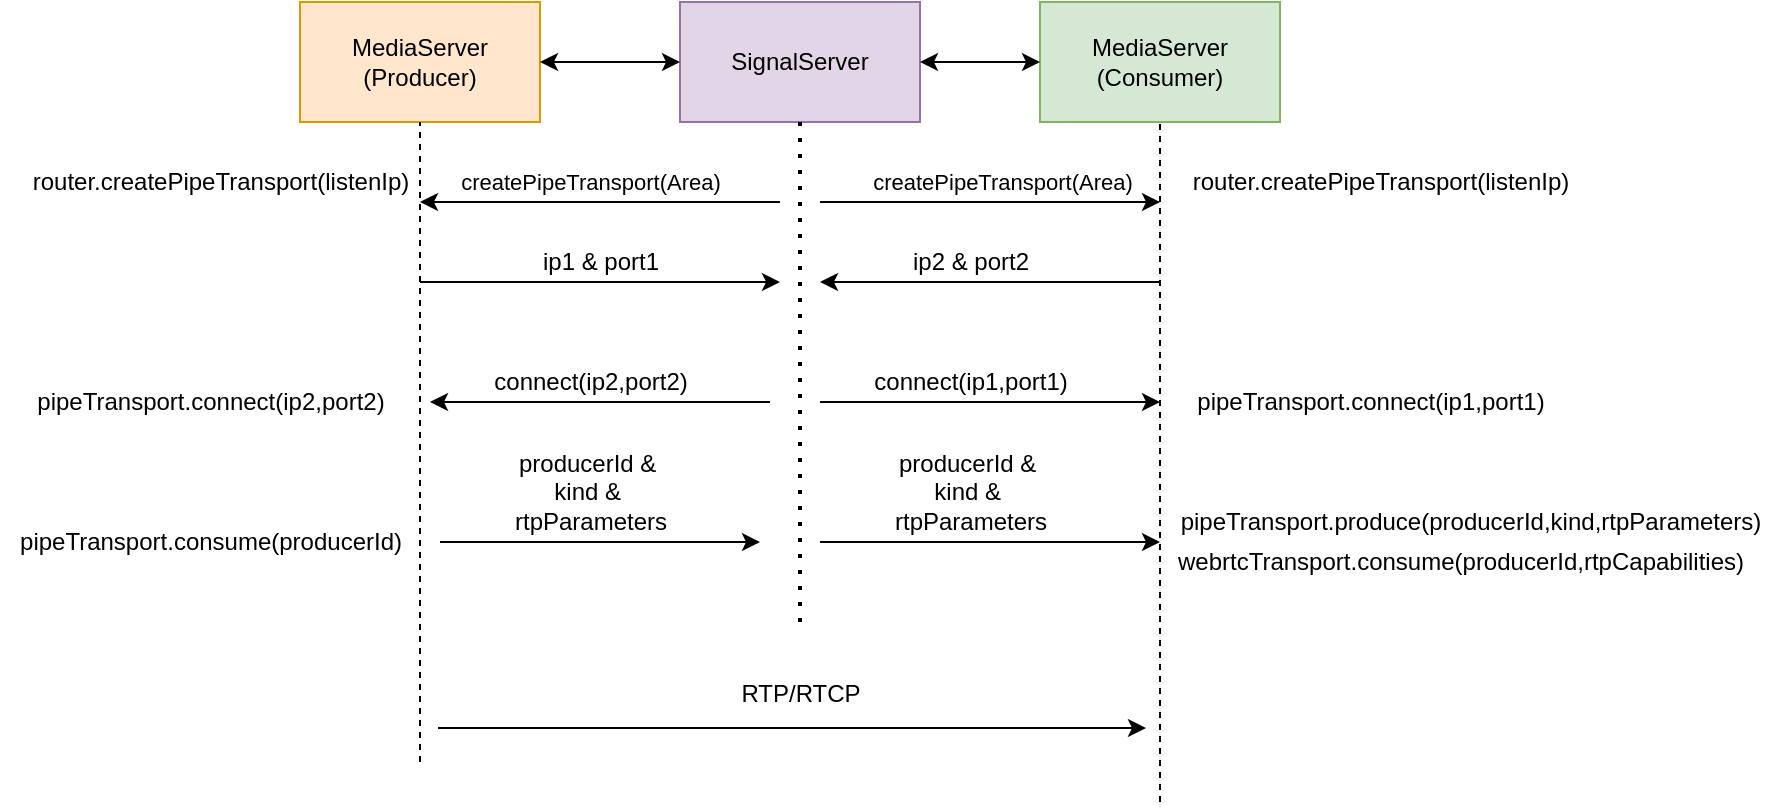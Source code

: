 <mxfile version="13.7.9" type="github" pages="12"><diagram id="4buk1L2zNvCYUP0g1dKZ" name="Page-1"><mxGraphModel dx="1508" dy="451" grid="0" gridSize="10" guides="1" tooltips="1" connect="1" arrows="1" fold="1" page="1" pageScale="1" pageWidth="827" pageHeight="1169" math="0" shadow="0"><root><mxCell id="0"/><mxCell id="1" parent="0"/><mxCell id="30xQqqB_Qcjovi4nNVh--1" value="MediaServer&lt;br&gt;(Producer)" style="rounded=0;whiteSpace=wrap;html=1;fillColor=#ffe6cc;strokeColor=#d79b00;" parent="1" vertex="1"><mxGeometry x="80" y="90" width="120" height="60" as="geometry"/></mxCell><mxCell id="30xQqqB_Qcjovi4nNVh--2" value="MediaServer&lt;br&gt;(Consumer)" style="rounded=0;whiteSpace=wrap;html=1;fillColor=#d5e8d4;strokeColor=#82b366;" parent="1" vertex="1"><mxGeometry x="450" y="90" width="120" height="60" as="geometry"/></mxCell><mxCell id="30xQqqB_Qcjovi4nNVh--3" value="SignalServer" style="rounded=0;whiteSpace=wrap;html=1;fillColor=#e1d5e7;strokeColor=#9673a6;" parent="1" vertex="1"><mxGeometry x="270" y="90" width="120" height="60" as="geometry"/></mxCell><mxCell id="30xQqqB_Qcjovi4nNVh--5" value="" style="endArrow=classic;startArrow=classic;html=1;exitX=1;exitY=0.5;exitDx=0;exitDy=0;entryX=0;entryY=0.5;entryDx=0;entryDy=0;" parent="1" source="30xQqqB_Qcjovi4nNVh--1" target="30xQqqB_Qcjovi4nNVh--3" edge="1"><mxGeometry width="50" height="50" relative="1" as="geometry"><mxPoint x="320" y="240" as="sourcePoint"/><mxPoint x="370" y="190" as="targetPoint"/></mxGeometry></mxCell><mxCell id="30xQqqB_Qcjovi4nNVh--6" value="" style="endArrow=classic;startArrow=classic;html=1;" parent="1" target="30xQqqB_Qcjovi4nNVh--2" edge="1"><mxGeometry width="50" height="50" relative="1" as="geometry"><mxPoint x="390" y="120" as="sourcePoint"/><mxPoint x="440" y="70" as="targetPoint"/></mxGeometry></mxCell><mxCell id="30xQqqB_Qcjovi4nNVh--7" value="" style="endArrow=none;dashed=1;html=1;dashPattern=1 3;strokeWidth=2;entryX=0.5;entryY=1;entryDx=0;entryDy=0;" parent="1" target="30xQqqB_Qcjovi4nNVh--3" edge="1"><mxGeometry width="50" height="50" relative="1" as="geometry"><mxPoint x="330" y="400" as="sourcePoint"/><mxPoint x="370" y="190" as="targetPoint"/></mxGeometry></mxCell><mxCell id="30xQqqB_Qcjovi4nNVh--8" value="" style="endArrow=none;dashed=1;html=1;entryX=0.5;entryY=1;entryDx=0;entryDy=0;" parent="1" target="30xQqqB_Qcjovi4nNVh--1" edge="1"><mxGeometry width="50" height="50" relative="1" as="geometry"><mxPoint x="140" y="470" as="sourcePoint"/><mxPoint x="370" y="190" as="targetPoint"/></mxGeometry></mxCell><mxCell id="30xQqqB_Qcjovi4nNVh--9" value="" style="endArrow=none;dashed=1;html=1;entryX=0.5;entryY=1;entryDx=0;entryDy=0;" parent="1" target="30xQqqB_Qcjovi4nNVh--2" edge="1"><mxGeometry width="50" height="50" relative="1" as="geometry"><mxPoint x="510" y="490" as="sourcePoint"/><mxPoint x="370" y="190" as="targetPoint"/></mxGeometry></mxCell><mxCell id="30xQqqB_Qcjovi4nNVh--10" value="" style="endArrow=classic;html=1;" parent="1" edge="1"><mxGeometry width="50" height="50" relative="1" as="geometry"><mxPoint x="320" y="190" as="sourcePoint"/><mxPoint x="140" y="190" as="targetPoint"/></mxGeometry></mxCell><mxCell id="30xQqqB_Qcjovi4nNVh--11" value="createPipeTransport(Area)" style="edgeLabel;html=1;align=center;verticalAlign=middle;resizable=0;points=[];" parent="30xQqqB_Qcjovi4nNVh--10" vertex="1" connectable="0"><mxGeometry x="0.063" y="-3" relative="1" as="geometry"><mxPoint y="-7" as="offset"/></mxGeometry></mxCell><mxCell id="30xQqqB_Qcjovi4nNVh--12" value="" style="endArrow=classic;html=1;" parent="1" edge="1"><mxGeometry width="50" height="50" relative="1" as="geometry"><mxPoint x="340" y="190" as="sourcePoint"/><mxPoint x="510" y="190" as="targetPoint"/></mxGeometry></mxCell><mxCell id="30xQqqB_Qcjovi4nNVh--13" value="createPipeTransport(Area)" style="edgeLabel;html=1;align=center;verticalAlign=middle;resizable=0;points=[];" parent="30xQqqB_Qcjovi4nNVh--12" vertex="1" connectable="0"><mxGeometry x="0.063" y="-3" relative="1" as="geometry"><mxPoint y="-13" as="offset"/></mxGeometry></mxCell><mxCell id="30xQqqB_Qcjovi4nNVh--14" value="router.createPipeTransport(listenIp)" style="text;html=1;align=center;verticalAlign=middle;resizable=0;points=[];autosize=1;" parent="1" vertex="1"><mxGeometry x="-60" y="170" width="200" height="20" as="geometry"/></mxCell><mxCell id="30xQqqB_Qcjovi4nNVh--15" value="router.createPipeTransport(listenIp)" style="text;html=1;align=center;verticalAlign=middle;resizable=0;points=[];autosize=1;" parent="1" vertex="1"><mxGeometry x="520" y="170" width="200" height="20" as="geometry"/></mxCell><mxCell id="30xQqqB_Qcjovi4nNVh--16" value="" style="endArrow=classic;html=1;" parent="1" edge="1"><mxGeometry width="50" height="50" relative="1" as="geometry"><mxPoint x="140" y="230" as="sourcePoint"/><mxPoint x="320" y="230" as="targetPoint"/></mxGeometry></mxCell><mxCell id="30xQqqB_Qcjovi4nNVh--17" value="ip1 &amp;amp; port1" style="text;html=1;align=center;verticalAlign=middle;resizable=0;points=[];autosize=1;" parent="1" vertex="1"><mxGeometry x="195" y="210" width="70" height="20" as="geometry"/></mxCell><mxCell id="30xQqqB_Qcjovi4nNVh--18" value="ip2 &amp;amp; port2" style="text;html=1;align=center;verticalAlign=middle;resizable=0;points=[];autosize=1;" parent="1" vertex="1"><mxGeometry x="380" y="210" width="70" height="20" as="geometry"/></mxCell><mxCell id="30xQqqB_Qcjovi4nNVh--19" value="" style="endArrow=classic;html=1;" parent="1" edge="1"><mxGeometry width="50" height="50" relative="1" as="geometry"><mxPoint x="510" y="230" as="sourcePoint"/><mxPoint x="340" y="230" as="targetPoint"/></mxGeometry></mxCell><mxCell id="30xQqqB_Qcjovi4nNVh--20" value="" style="endArrow=classic;html=1;" parent="1" edge="1"><mxGeometry width="50" height="50" relative="1" as="geometry"><mxPoint x="315" y="290" as="sourcePoint"/><mxPoint x="145" y="290" as="targetPoint"/></mxGeometry></mxCell><mxCell id="30xQqqB_Qcjovi4nNVh--21" value="" style="endArrow=classic;html=1;" parent="1" edge="1"><mxGeometry width="50" height="50" relative="1" as="geometry"><mxPoint x="340" y="290" as="sourcePoint"/><mxPoint x="510" y="290" as="targetPoint"/></mxGeometry></mxCell><mxCell id="30xQqqB_Qcjovi4nNVh--22" value="connect(ip2,port2)" style="text;html=1;align=center;verticalAlign=middle;resizable=0;points=[];autosize=1;" parent="1" vertex="1"><mxGeometry x="170" y="270" width="110" height="20" as="geometry"/></mxCell><mxCell id="30xQqqB_Qcjovi4nNVh--23" value="connect(ip1,port1)" style="text;html=1;align=center;verticalAlign=middle;resizable=0;points=[];autosize=1;" parent="1" vertex="1"><mxGeometry x="360" y="270" width="110" height="20" as="geometry"/></mxCell><mxCell id="30xQqqB_Qcjovi4nNVh--24" value="pipeTransport.connect(ip2,port2)" style="text;html=1;align=center;verticalAlign=middle;resizable=0;points=[];autosize=1;" parent="1" vertex="1"><mxGeometry x="-60" y="280" width="190" height="20" as="geometry"/></mxCell><mxCell id="30xQqqB_Qcjovi4nNVh--25" value="pipeTransport.connect(ip1,port1)" style="text;html=1;align=center;verticalAlign=middle;resizable=0;points=[];autosize=1;" parent="1" vertex="1"><mxGeometry x="520" y="280" width="190" height="20" as="geometry"/></mxCell><mxCell id="30xQqqB_Qcjovi4nNVh--26" value="pipeTransport.consume(producerId)" style="text;html=1;align=center;verticalAlign=middle;resizable=0;points=[];autosize=1;" parent="1" vertex="1"><mxGeometry x="-70" y="350" width="210" height="20" as="geometry"/></mxCell><mxCell id="30xQqqB_Qcjovi4nNVh--27" value="" style="endArrow=classic;html=1;" parent="1" edge="1"><mxGeometry width="50" height="50" relative="1" as="geometry"><mxPoint x="150" y="360" as="sourcePoint"/><mxPoint x="310" y="360" as="targetPoint"/></mxGeometry></mxCell><mxCell id="30xQqqB_Qcjovi4nNVh--28" value="producerId &amp;amp;&amp;nbsp;&lt;br&gt;kind &amp;amp;&amp;nbsp;&lt;br&gt;rtpParameters" style="text;html=1;align=center;verticalAlign=middle;resizable=0;points=[];autosize=1;" parent="1" vertex="1"><mxGeometry x="180" y="310" width="90" height="50" as="geometry"/></mxCell><mxCell id="30xQqqB_Qcjovi4nNVh--29" value="" style="endArrow=classic;html=1;" parent="1" edge="1"><mxGeometry width="50" height="50" relative="1" as="geometry"><mxPoint x="340" y="360" as="sourcePoint"/><mxPoint x="510" y="360" as="targetPoint"/></mxGeometry></mxCell><mxCell id="30xQqqB_Qcjovi4nNVh--30" value="webrtcTransport.consume(&lt;span&gt;producerId,&lt;/span&gt;&lt;span&gt;rtpCapabilities&lt;/span&gt;)" style="text;html=1;align=center;verticalAlign=middle;resizable=0;points=[];autosize=1;" parent="1" vertex="1"><mxGeometry x="510" y="360" width="300" height="20" as="geometry"/></mxCell><mxCell id="30xQqqB_Qcjovi4nNVh--31" value="producerId &amp;amp;&amp;nbsp;&lt;br&gt;kind &amp;amp;&amp;nbsp;&lt;br&gt;rtpParameters" style="text;html=1;align=center;verticalAlign=middle;resizable=0;points=[];autosize=1;" parent="1" vertex="1"><mxGeometry x="370" y="310" width="90" height="50" as="geometry"/></mxCell><mxCell id="30xQqqB_Qcjovi4nNVh--32" value="pipeTransport.produce(producerId,kind,rtpParameters)" style="text;html=1;align=center;verticalAlign=middle;resizable=0;points=[];autosize=1;" parent="1" vertex="1"><mxGeometry x="510" y="340" width="310" height="20" as="geometry"/></mxCell><mxCell id="30xQqqB_Qcjovi4nNVh--35" value="" style="endArrow=classic;html=1;" parent="1" edge="1"><mxGeometry width="50" height="50" relative="1" as="geometry"><mxPoint x="149" y="453" as="sourcePoint"/><mxPoint x="503" y="453" as="targetPoint"/></mxGeometry></mxCell><mxCell id="30xQqqB_Qcjovi4nNVh--36" value="RTP/RTCP" style="text;html=1;align=center;verticalAlign=middle;resizable=0;points=[];autosize=1;" parent="1" vertex="1"><mxGeometry x="295" y="427" width="70" height="18" as="geometry"/></mxCell></root></mxGraphModel></diagram><diagram id="oECbbVFojl2_AhQj_30T" name="Page-2"><mxGraphModel dx="1558" dy="591" grid="1" gridSize="10" guides="1" tooltips="1" connect="1" arrows="1" fold="1" page="1" pageScale="1" pageWidth="827" pageHeight="1169" math="0" shadow="0"><root><mxCell id="IF33aQW2sUb2ek9IdGr5-0"/><mxCell id="IF33aQW2sUb2ek9IdGr5-1" parent="IF33aQW2sUb2ek9IdGr5-0"/><mxCell id="IF33aQW2sUb2ek9IdGr5-2" value="Client" style="rounded=0;whiteSpace=wrap;html=1;" parent="IF33aQW2sUb2ek9IdGr5-1" vertex="1"><mxGeometry x="95" y="120" width="120" height="60" as="geometry"/></mxCell><mxCell id="IF33aQW2sUb2ek9IdGr5-3" value="Media" style="rounded=1;whiteSpace=wrap;html=1;" parent="IF33aQW2sUb2ek9IdGr5-1" vertex="1"><mxGeometry x="625" y="120" width="120" height="60" as="geometry"/></mxCell><mxCell id="IF33aQW2sUb2ek9IdGr5-4" value="Signal" style="rounded=1;whiteSpace=wrap;html=1;" parent="IF33aQW2sUb2ek9IdGr5-1" vertex="1"><mxGeometry x="365" y="120" width="120" height="60" as="geometry"/></mxCell><mxCell id="IF33aQW2sUb2ek9IdGr5-6" value="" style="endArrow=none;dashed=1;html=1;dashPattern=1 3;strokeWidth=2;entryX=0.5;entryY=1;entryDx=0;entryDy=0;" parent="IF33aQW2sUb2ek9IdGr5-1" target="IF33aQW2sUb2ek9IdGr5-2" edge="1"><mxGeometry width="50" height="50" relative="1" as="geometry"><mxPoint x="155" y="970" as="sourcePoint"/><mxPoint x="455" y="270" as="targetPoint"/></mxGeometry></mxCell><mxCell id="IF33aQW2sUb2ek9IdGr5-7" value="" style="endArrow=none;dashed=1;html=1;dashPattern=1 3;strokeWidth=2;entryX=0.5;entryY=1;entryDx=0;entryDy=0;" parent="IF33aQW2sUb2ek9IdGr5-1" target="IF33aQW2sUb2ek9IdGr5-4" edge="1"><mxGeometry width="50" height="50" relative="1" as="geometry"><mxPoint x="425" y="1200" as="sourcePoint"/><mxPoint x="455" y="270" as="targetPoint"/></mxGeometry></mxCell><mxCell id="IF33aQW2sUb2ek9IdGr5-8" value="" style="endArrow=none;dashed=1;html=1;dashPattern=1 3;strokeWidth=2;entryX=0.5;entryY=1;entryDx=0;entryDy=0;" parent="IF33aQW2sUb2ek9IdGr5-1" target="IF33aQW2sUb2ek9IdGr5-3" edge="1"><mxGeometry width="50" height="50" relative="1" as="geometry"><mxPoint x="685" y="1020" as="sourcePoint"/><mxPoint x="455" y="270" as="targetPoint"/></mxGeometry></mxCell><mxCell id="IF33aQW2sUb2ek9IdGr5-10" value="join(rtpCapabilities)" style="text;html=1;align=center;verticalAlign=middle;resizable=0;points=[];autosize=1;" parent="IF33aQW2sUb2ek9IdGr5-1" vertex="1"><mxGeometry x="230" y="520" width="120" height="20" as="geometry"/></mxCell><mxCell id="IF33aQW2sUb2ek9IdGr5-14" value="getRtpCapabilities" style="text;html=1;align=center;verticalAlign=middle;resizable=0;points=[];autosize=1;" parent="IF33aQW2sUb2ek9IdGr5-1" vertex="1"><mxGeometry x="500" y="520" width="110" height="20" as="geometry"/></mxCell><mxCell id="IF33aQW2sUb2ek9IdGr5-16" value="createWebrtcTransport(send)" style="text;html=1;align=center;verticalAlign=middle;resizable=0;points=[];autosize=1;" parent="IF33aQW2sUb2ek9IdGr5-1" vertex="1"><mxGeometry x="205" y="210" width="170" height="20" as="geometry"/></mxCell><mxCell id="IF33aQW2sUb2ek9IdGr5-21" value="createWebRtcTransport(sendonly)" style="text;html=1;align=center;verticalAlign=middle;resizable=0;points=[];autosize=1;" parent="IF33aQW2sUb2ek9IdGr5-1" vertex="1"><mxGeometry x="465" y="210" width="200" height="20" as="geometry"/></mxCell><mxCell id="IF33aQW2sUb2ek9IdGr5-24" value="sendTransport.connect" style="text;html=1;align=center;verticalAlign=middle;resizable=0;points=[];autosize=1;" parent="IF33aQW2sUb2ek9IdGr5-1" vertex="1"><mxGeometry x="220" y="280" width="140" height="20" as="geometry"/></mxCell><mxCell id="IF33aQW2sUb2ek9IdGr5-26" value="connectWebRtcTransport" style="text;html=1;align=center;verticalAlign=middle;resizable=0;points=[];autosize=1;" parent="IF33aQW2sUb2ek9IdGr5-1" vertex="1"><mxGeometry x="480" y="285" width="150" height="20" as="geometry"/></mxCell><mxCell id="IF33aQW2sUb2ek9IdGr5-28" value="createWebrtcTransport(recv)" style="text;html=1;align=center;verticalAlign=middle;resizable=0;points=[];autosize=1;" parent="IF33aQW2sUb2ek9IdGr5-1" vertex="1"><mxGeometry x="200" y="350" width="170" height="20" as="geometry"/></mxCell><mxCell id="IF33aQW2sUb2ek9IdGr5-30" value="recvTransport.connect" style="text;html=1;align=center;verticalAlign=middle;resizable=0;points=[];autosize=1;" parent="IF33aQW2sUb2ek9IdGr5-1" vertex="1"><mxGeometry x="220" y="430" width="130" height="20" as="geometry"/></mxCell><mxCell id="IF33aQW2sUb2ek9IdGr5-32" value="createWebRtcTransport(recvonly)" style="text;html=1;align=center;verticalAlign=middle;resizable=0;points=[];autosize=1;" parent="IF33aQW2sUb2ek9IdGr5-1" vertex="1"><mxGeometry x="460" y="350" width="190" height="20" as="geometry"/></mxCell><mxCell id="IF33aQW2sUb2ek9IdGr5-34" value="connectWebRtcTransport" style="text;html=1;align=center;verticalAlign=middle;resizable=0;points=[];autosize=1;" parent="IF33aQW2sUb2ek9IdGr5-1" vertex="1"><mxGeometry x="485" y="430" width="150" height="20" as="geometry"/></mxCell><mxCell id="IF33aQW2sUb2ek9IdGr5-36" value="创建Transport" style="text;html=1;align=center;verticalAlign=middle;resizable=0;points=[];autosize=1;" parent="IF33aQW2sUb2ek9IdGr5-1" vertex="1"><mxGeometry x="5" y="305" width="90" height="20" as="geometry"/></mxCell><mxCell id="IF33aQW2sUb2ek9IdGr5-37" value="" style="strokeWidth=2;html=1;shape=mxgraph.flowchart.annotation_2;align=left;labelPosition=right;pointerEvents=1;" parent="IF33aQW2sUb2ek9IdGr5-1" vertex="1"><mxGeometry x="95" y="240" width="50" height="240" as="geometry"/></mxCell><mxCell id="IF33aQW2sUb2ek9IdGr5-38" value="" style="endArrow=classic;html=1;" parent="IF33aQW2sUb2ek9IdGr5-1" edge="1"><mxGeometry width="50" height="50" relative="1" as="geometry"><mxPoint x="405" y="630" as="sourcePoint"/><mxPoint x="175" y="630" as="targetPoint"/></mxGeometry></mxCell><mxCell id="IF33aQW2sUb2ek9IdGr5-39" value="" style="endArrow=classic;html=1;" parent="IF33aQW2sUb2ek9IdGr5-1" edge="1"><mxGeometry width="50" height="50" relative="1" as="geometry"><mxPoint x="405" y="670" as="sourcePoint"/><mxPoint x="175" y="670" as="targetPoint"/></mxGeometry></mxCell><mxCell id="IF33aQW2sUb2ek9IdGr5-41" value="newPeer" style="text;html=1;align=center;verticalAlign=middle;resizable=0;points=[];autosize=1;" parent="IF33aQW2sUb2ek9IdGr5-1" vertex="1"><mxGeometry x="255" y="605" width="60" height="20" as="geometry"/></mxCell><mxCell id="IF33aQW2sUb2ek9IdGr5-42" value="newProducer" style="text;html=1;align=center;verticalAlign=middle;resizable=0;points=[];autosize=1;" parent="IF33aQW2sUb2ek9IdGr5-1" vertex="1"><mxGeometry x="240" y="650" width="90" height="20" as="geometry"/></mxCell><mxCell id="IF33aQW2sUb2ek9IdGr5-43" value="join之后开始接收消息" style="text;html=1;align=center;verticalAlign=middle;resizable=0;points=[];autosize=1;" parent="IF33aQW2sUb2ek9IdGr5-1" vertex="1"><mxGeometry x="15" y="540" width="130" height="20" as="geometry"/></mxCell><mxCell id="IF33aQW2sUb2ek9IdGr5-44" value="" style="strokeWidth=2;html=1;shape=mxgraph.flowchart.annotation_2;align=left;labelPosition=right;pointerEvents=1;" parent="IF33aQW2sUb2ek9IdGr5-1" vertex="1"><mxGeometry x="105" y="625" width="50" height="50" as="geometry"/></mxCell><mxCell id="IF33aQW2sUb2ek9IdGr5-47" value="处理newPeer和newProducer" style="text;html=1;align=center;verticalAlign=middle;resizable=0;points=[];autosize=1;" parent="IF33aQW2sUb2ek9IdGr5-1" vertex="1"><mxGeometry x="-65" y="640" width="170" height="20" as="geometry"/></mxCell><mxCell id="IF33aQW2sUb2ek9IdGr5-51" value="consume(newProducerId)" style="text;html=1;align=center;verticalAlign=middle;resizable=0;points=[];autosize=1;" parent="IF33aQW2sUb2ek9IdGr5-1" vertex="1"><mxGeometry x="210" y="690" width="150" height="20" as="geometry"/></mxCell><mxCell id="IF33aQW2sUb2ek9IdGr5-55" value="consume" style="text;html=1;align=center;verticalAlign=middle;resizable=0;points=[];autosize=1;" parent="IF33aQW2sUb2ek9IdGr5-1" vertex="1"><mxGeometry x="518" y="690" width="60" height="20" as="geometry"/></mxCell><mxCell id="IF33aQW2sUb2ek9IdGr5-58" value="resumeConsumer" style="text;html=1;align=center;verticalAlign=middle;resizable=0;points=[];autosize=1;" parent="IF33aQW2sUb2ek9IdGr5-1" vertex="1"><mxGeometry x="230" y="770" width="110" height="20" as="geometry"/></mxCell><mxCell id="IF33aQW2sUb2ek9IdGr5-60" value="resumeConsumer" style="text;html=1;align=center;verticalAlign=middle;resizable=0;points=[];autosize=1;" parent="IF33aQW2sUb2ek9IdGr5-1" vertex="1"><mxGeometry x="500" y="770" width="110" height="20" as="geometry"/></mxCell><mxCell id="IF33aQW2sUb2ek9IdGr5-61" value="" style="strokeWidth=2;html=1;shape=mxgraph.flowchart.annotation_2;align=left;labelPosition=right;pointerEvents=1;" parent="IF33aQW2sUb2ek9IdGr5-1" vertex="1"><mxGeometry x="105" y="710" width="50" height="120" as="geometry"/></mxCell><mxCell id="IF33aQW2sUb2ek9IdGr5-62" value="consume并resume开始拉流" style="text;html=1;align=center;verticalAlign=middle;resizable=0;points=[];autosize=1;" parent="IF33aQW2sUb2ek9IdGr5-1" vertex="1"><mxGeometry x="-60" y="760" width="160" height="20" as="geometry"/></mxCell><mxCell id="IF33aQW2sUb2ek9IdGr5-63" value="" style="endArrow=none;html=1;" parent="IF33aQW2sUb2ek9IdGr5-1" edge="1"><mxGeometry width="50" height="50" relative="1" as="geometry"><mxPoint x="-55" y="834.5" as="sourcePoint"/><mxPoint x="795" y="834.5" as="targetPoint"/></mxGeometry></mxCell><mxCell id="IF33aQW2sUb2ek9IdGr5-64" value="" style="endArrow=none;html=1;" parent="IF33aQW2sUb2ek9IdGr5-1" edge="1"><mxGeometry width="50" height="50" relative="1" as="geometry"><mxPoint x="-55" y="510" as="sourcePoint"/><mxPoint x="795" y="510" as="targetPoint"/></mxGeometry></mxCell><mxCell id="IF33aQW2sUb2ek9IdGr5-66" value="produce" style="text;html=1;align=center;verticalAlign=middle;resizable=0;points=[];autosize=1;" parent="IF33aQW2sUb2ek9IdGr5-1" vertex="1"><mxGeometry x="255" y="834.5" width="60" height="20" as="geometry"/></mxCell><mxCell id="IF33aQW2sUb2ek9IdGr5-69" value="produce" style="text;html=1;align=center;verticalAlign=middle;resizable=0;points=[];autosize=1;" parent="IF33aQW2sUb2ek9IdGr5-1" vertex="1"><mxGeometry x="520" y="839" width="60" height="20" as="geometry"/></mxCell><mxCell id="IF33aQW2sUb2ek9IdGr5-70" value="producer推流" style="text;html=1;align=center;verticalAlign=middle;resizable=0;points=[];autosize=1;" parent="IF33aQW2sUb2ek9IdGr5-1" vertex="1"><mxGeometry x="65" y="859" width="90" height="20" as="geometry"/></mxCell><mxCell id="IF33aQW2sUb2ek9IdGr5-72" value="" style="endArrow=none;html=1;" parent="IF33aQW2sUb2ek9IdGr5-1" edge="1"><mxGeometry width="50" height="50" relative="1" as="geometry"><mxPoint x="-30" y="910" as="sourcePoint"/><mxPoint x="820" y="910" as="targetPoint"/></mxGeometry></mxCell><mxCell id="IF33aQW2sUb2ek9IdGr5-73" value="" style="endArrow=classic;html=1;" parent="IF33aQW2sUb2ek9IdGr5-1" edge="1"><mxGeometry width="50" height="50" relative="1" as="geometry"><mxPoint x="183" y="939.41" as="sourcePoint"/><mxPoint x="413" y="939.41" as="targetPoint"/></mxGeometry></mxCell><mxCell id="IF33aQW2sUb2ek9IdGr5-74" value="leave" style="text;html=1;align=center;verticalAlign=middle;resizable=0;points=[];autosize=1;" parent="IF33aQW2sUb2ek9IdGr5-1" vertex="1"><mxGeometry x="257" y="919.41" width="40" height="20" as="geometry"/></mxCell><mxCell id="IF33aQW2sUb2ek9IdGr5-75" value="" style="endArrow=classic;html=1;" parent="IF33aQW2sUb2ek9IdGr5-1" edge="1"><mxGeometry width="50" height="50" relative="1" as="geometry"><mxPoint x="440" y="939.41" as="sourcePoint"/><mxPoint x="670" y="939.41" as="targetPoint"/></mxGeometry></mxCell><mxCell id="IF33aQW2sUb2ek9IdGr5-76" value="closeTransport(send)" style="text;html=1;align=center;verticalAlign=middle;resizable=0;points=[];autosize=1;" parent="IF33aQW2sUb2ek9IdGr5-1" vertex="1"><mxGeometry x="495" y="919.41" width="130" height="20" as="geometry"/></mxCell><mxCell id="IF33aQW2sUb2ek9IdGr5-79" value="" style="endArrow=classic;html=1;" parent="IF33aQW2sUb2ek9IdGr5-1" edge="1"><mxGeometry width="50" height="50" relative="1" as="geometry"><mxPoint x="440" y="979.41" as="sourcePoint"/><mxPoint x="670" y="979.41" as="targetPoint"/></mxGeometry></mxCell><mxCell id="IF33aQW2sUb2ek9IdGr5-80" value="closeTransport(recv)" style="text;html=1;align=center;verticalAlign=middle;resizable=0;points=[];autosize=1;" parent="IF33aQW2sUb2ek9IdGr5-1" vertex="1"><mxGeometry x="495" y="959.41" width="130" height="20" as="geometry"/></mxCell><mxCell id="IF33aQW2sUb2ek9IdGr5-82" value="客户端直接推出或者调用leave方法" style="text;html=1;align=center;verticalAlign=middle;resizable=0;points=[];autosize=1;" parent="IF33aQW2sUb2ek9IdGr5-1" vertex="1"><mxGeometry x="-55" y="930" width="200" height="20" as="geometry"/></mxCell><mxCell id="5VYWf6Y5E7jQfftFmsNn-0" value="" style="endArrow=classic;html=1;" parent="IF33aQW2sUb2ek9IdGr5-1" edge="1"><mxGeometry width="50" height="50" relative="1" as="geometry"><mxPoint x="160" y="230" as="sourcePoint"/><mxPoint x="420" y="230" as="targetPoint"/></mxGeometry></mxCell><mxCell id="5VYWf6Y5E7jQfftFmsNn-1" value="" style="endArrow=classic;html=1;" parent="IF33aQW2sUb2ek9IdGr5-1" edge="1"><mxGeometry width="50" height="50" relative="1" as="geometry"><mxPoint x="440" y="240" as="sourcePoint"/><mxPoint x="680" y="240" as="targetPoint"/></mxGeometry></mxCell><mxCell id="5VYWf6Y5E7jQfftFmsNn-2" value="" style="endArrow=classic;html=1;" parent="IF33aQW2sUb2ek9IdGr5-1" edge="1"><mxGeometry width="50" height="50" relative="1" as="geometry"><mxPoint x="670" y="250" as="sourcePoint"/><mxPoint x="440" y="250" as="targetPoint"/></mxGeometry></mxCell><mxCell id="5VYWf6Y5E7jQfftFmsNn-3" value="" style="endArrow=classic;html=1;" parent="IF33aQW2sUb2ek9IdGr5-1" edge="1"><mxGeometry width="50" height="50" relative="1" as="geometry"><mxPoint x="400" y="259.41" as="sourcePoint"/><mxPoint x="170" y="259.41" as="targetPoint"/></mxGeometry></mxCell><mxCell id="5VYWf6Y5E7jQfftFmsNn-5" value="response" style="text;html=1;align=center;verticalAlign=middle;resizable=0;points=[];autosize=1;" parent="IF33aQW2sUb2ek9IdGr5-1" vertex="1"><mxGeometry x="250" y="260" width="60" height="20" as="geometry"/></mxCell><mxCell id="5VYWf6Y5E7jQfftFmsNn-6" value="response" style="text;html=1;align=center;verticalAlign=middle;resizable=0;points=[];autosize=1;" parent="IF33aQW2sUb2ek9IdGr5-1" vertex="1"><mxGeometry x="525" y="250" width="60" height="20" as="geometry"/></mxCell><mxCell id="5VYWf6Y5E7jQfftFmsNn-43" value="" style="endArrow=classic;html=1;" parent="IF33aQW2sUb2ek9IdGr5-1" edge="1"><mxGeometry width="50" height="50" relative="1" as="geometry"><mxPoint x="153" y="300" as="sourcePoint"/><mxPoint x="413" y="300" as="targetPoint"/></mxGeometry></mxCell><mxCell id="5VYWf6Y5E7jQfftFmsNn-44" value="" style="endArrow=classic;html=1;" parent="IF33aQW2sUb2ek9IdGr5-1" edge="1"><mxGeometry width="50" height="50" relative="1" as="geometry"><mxPoint x="433" y="310" as="sourcePoint"/><mxPoint x="673" y="310" as="targetPoint"/></mxGeometry></mxCell><mxCell id="5VYWf6Y5E7jQfftFmsNn-45" value="" style="endArrow=classic;html=1;" parent="IF33aQW2sUb2ek9IdGr5-1" edge="1"><mxGeometry width="50" height="50" relative="1" as="geometry"><mxPoint x="663" y="320" as="sourcePoint"/><mxPoint x="433" y="320" as="targetPoint"/></mxGeometry></mxCell><mxCell id="5VYWf6Y5E7jQfftFmsNn-46" value="" style="endArrow=classic;html=1;" parent="IF33aQW2sUb2ek9IdGr5-1" edge="1"><mxGeometry width="50" height="50" relative="1" as="geometry"><mxPoint x="393" y="329.41" as="sourcePoint"/><mxPoint x="163" y="329.41" as="targetPoint"/></mxGeometry></mxCell><mxCell id="5VYWf6Y5E7jQfftFmsNn-47" value="response" style="text;html=1;align=center;verticalAlign=middle;resizable=0;points=[];autosize=1;" parent="IF33aQW2sUb2ek9IdGr5-1" vertex="1"><mxGeometry x="243" y="330" width="60" height="20" as="geometry"/></mxCell><mxCell id="5VYWf6Y5E7jQfftFmsNn-48" value="response" style="text;html=1;align=center;verticalAlign=middle;resizable=0;points=[];autosize=1;" parent="IF33aQW2sUb2ek9IdGr5-1" vertex="1"><mxGeometry x="518" y="320" width="60" height="20" as="geometry"/></mxCell><mxCell id="5VYWf6Y5E7jQfftFmsNn-49" value="" style="endArrow=classic;html=1;" parent="IF33aQW2sUb2ek9IdGr5-1" edge="1"><mxGeometry width="50" height="50" relative="1" as="geometry"><mxPoint x="160" y="370" as="sourcePoint"/><mxPoint x="420" y="370" as="targetPoint"/></mxGeometry></mxCell><mxCell id="5VYWf6Y5E7jQfftFmsNn-50" value="" style="endArrow=classic;html=1;" parent="IF33aQW2sUb2ek9IdGr5-1" edge="1"><mxGeometry width="50" height="50" relative="1" as="geometry"><mxPoint x="440" y="380" as="sourcePoint"/><mxPoint x="680" y="380" as="targetPoint"/></mxGeometry></mxCell><mxCell id="5VYWf6Y5E7jQfftFmsNn-51" value="" style="endArrow=classic;html=1;" parent="IF33aQW2sUb2ek9IdGr5-1" edge="1"><mxGeometry width="50" height="50" relative="1" as="geometry"><mxPoint x="670" y="390" as="sourcePoint"/><mxPoint x="440" y="390" as="targetPoint"/></mxGeometry></mxCell><mxCell id="5VYWf6Y5E7jQfftFmsNn-52" value="" style="endArrow=classic;html=1;" parent="IF33aQW2sUb2ek9IdGr5-1" edge="1"><mxGeometry width="50" height="50" relative="1" as="geometry"><mxPoint x="400" y="399.41" as="sourcePoint"/><mxPoint x="170" y="399.41" as="targetPoint"/></mxGeometry></mxCell><mxCell id="5VYWf6Y5E7jQfftFmsNn-53" value="response" style="text;html=1;align=center;verticalAlign=middle;resizable=0;points=[];autosize=1;" parent="IF33aQW2sUb2ek9IdGr5-1" vertex="1"><mxGeometry x="250" y="400" width="60" height="20" as="geometry"/></mxCell><mxCell id="5VYWf6Y5E7jQfftFmsNn-54" value="response" style="text;html=1;align=center;verticalAlign=middle;resizable=0;points=[];autosize=1;" parent="IF33aQW2sUb2ek9IdGr5-1" vertex="1"><mxGeometry x="525" y="390" width="60" height="20" as="geometry"/></mxCell><mxCell id="5VYWf6Y5E7jQfftFmsNn-55" value="" style="endArrow=classic;html=1;" parent="IF33aQW2sUb2ek9IdGr5-1" edge="1"><mxGeometry width="50" height="50" relative="1" as="geometry"><mxPoint x="160" y="450" as="sourcePoint"/><mxPoint x="420" y="450" as="targetPoint"/></mxGeometry></mxCell><mxCell id="5VYWf6Y5E7jQfftFmsNn-56" value="" style="endArrow=classic;html=1;" parent="IF33aQW2sUb2ek9IdGr5-1" edge="1"><mxGeometry width="50" height="50" relative="1" as="geometry"><mxPoint x="440" y="460" as="sourcePoint"/><mxPoint x="680" y="460" as="targetPoint"/></mxGeometry></mxCell><mxCell id="5VYWf6Y5E7jQfftFmsNn-57" value="" style="endArrow=classic;html=1;" parent="IF33aQW2sUb2ek9IdGr5-1" edge="1"><mxGeometry width="50" height="50" relative="1" as="geometry"><mxPoint x="670" y="470" as="sourcePoint"/><mxPoint x="440" y="470" as="targetPoint"/></mxGeometry></mxCell><mxCell id="5VYWf6Y5E7jQfftFmsNn-58" value="" style="endArrow=classic;html=1;" parent="IF33aQW2sUb2ek9IdGr5-1" edge="1"><mxGeometry width="50" height="50" relative="1" as="geometry"><mxPoint x="400" y="479.41" as="sourcePoint"/><mxPoint x="170" y="479.41" as="targetPoint"/></mxGeometry></mxCell><mxCell id="5VYWf6Y5E7jQfftFmsNn-59" value="response" style="text;html=1;align=center;verticalAlign=middle;resizable=0;points=[];autosize=1;" parent="IF33aQW2sUb2ek9IdGr5-1" vertex="1"><mxGeometry x="250" y="480" width="60" height="20" as="geometry"/></mxCell><mxCell id="5VYWf6Y5E7jQfftFmsNn-60" value="response" style="text;html=1;align=center;verticalAlign=middle;resizable=0;points=[];autosize=1;" parent="IF33aQW2sUb2ek9IdGr5-1" vertex="1"><mxGeometry x="525" y="470" width="60" height="20" as="geometry"/></mxCell><mxCell id="5VYWf6Y5E7jQfftFmsNn-69" value="" style="endArrow=classic;html=1;" parent="IF33aQW2sUb2ek9IdGr5-1" edge="1"><mxGeometry width="50" height="50" relative="1" as="geometry"><mxPoint x="173" y="540" as="sourcePoint"/><mxPoint x="413" y="540" as="targetPoint"/></mxGeometry></mxCell><mxCell id="5VYWf6Y5E7jQfftFmsNn-70" value="" style="endArrow=classic;html=1;" parent="IF33aQW2sUb2ek9IdGr5-1" edge="1"><mxGeometry width="50" height="50" relative="1" as="geometry"><mxPoint x="405" y="569.41" as="sourcePoint"/><mxPoint x="175" y="569.41" as="targetPoint"/></mxGeometry></mxCell><mxCell id="5VYWf6Y5E7jQfftFmsNn-72" value="response" style="text;html=1;align=center;verticalAlign=middle;resizable=0;points=[];autosize=1;" parent="IF33aQW2sUb2ek9IdGr5-1" vertex="1"><mxGeometry x="250" y="564.5" width="60" height="20" as="geometry"/></mxCell><mxCell id="5VYWf6Y5E7jQfftFmsNn-76" value="" style="endArrow=classic;html=1;" parent="IF33aQW2sUb2ek9IdGr5-1" edge="1"><mxGeometry width="50" height="50" relative="1" as="geometry"><mxPoint x="435" y="550" as="sourcePoint"/><mxPoint x="675" y="550" as="targetPoint"/></mxGeometry></mxCell><mxCell id="5VYWf6Y5E7jQfftFmsNn-77" value="" style="endArrow=classic;html=1;" parent="IF33aQW2sUb2ek9IdGr5-1" edge="1"><mxGeometry width="50" height="50" relative="1" as="geometry"><mxPoint x="665" y="560" as="sourcePoint"/><mxPoint x="435" y="560" as="targetPoint"/></mxGeometry></mxCell><mxCell id="5VYWf6Y5E7jQfftFmsNn-78" value="response" style="text;html=1;align=center;verticalAlign=middle;resizable=0;points=[];autosize=1;" parent="IF33aQW2sUb2ek9IdGr5-1" vertex="1"><mxGeometry x="520" y="560" width="60" height="20" as="geometry"/></mxCell><mxCell id="5VYWf6Y5E7jQfftFmsNn-83" value="" style="endArrow=classic;html=1;" parent="IF33aQW2sUb2ek9IdGr5-1" edge="1"><mxGeometry width="50" height="50" relative="1" as="geometry"><mxPoint x="170" y="720" as="sourcePoint"/><mxPoint x="410" y="720" as="targetPoint"/></mxGeometry></mxCell><mxCell id="5VYWf6Y5E7jQfftFmsNn-84" value="" style="endArrow=classic;html=1;" parent="IF33aQW2sUb2ek9IdGr5-1" edge="1"><mxGeometry width="50" height="50" relative="1" as="geometry"><mxPoint x="402" y="749.41" as="sourcePoint"/><mxPoint x="172" y="749.41" as="targetPoint"/></mxGeometry></mxCell><mxCell id="5VYWf6Y5E7jQfftFmsNn-85" value="response" style="text;html=1;align=center;verticalAlign=middle;resizable=0;points=[];autosize=1;" parent="IF33aQW2sUb2ek9IdGr5-1" vertex="1"><mxGeometry x="247" y="744.5" width="60" height="20" as="geometry"/></mxCell><mxCell id="5VYWf6Y5E7jQfftFmsNn-86" value="" style="endArrow=classic;html=1;" parent="IF33aQW2sUb2ek9IdGr5-1" edge="1"><mxGeometry width="50" height="50" relative="1" as="geometry"><mxPoint x="440" y="730" as="sourcePoint"/><mxPoint x="680" y="730" as="targetPoint"/></mxGeometry></mxCell><mxCell id="5VYWf6Y5E7jQfftFmsNn-87" value="" style="endArrow=classic;html=1;" parent="IF33aQW2sUb2ek9IdGr5-1" edge="1"><mxGeometry width="50" height="50" relative="1" as="geometry"><mxPoint x="670" y="740" as="sourcePoint"/><mxPoint x="440" y="740" as="targetPoint"/></mxGeometry></mxCell><mxCell id="5VYWf6Y5E7jQfftFmsNn-88" value="response" style="text;html=1;align=center;verticalAlign=middle;resizable=0;points=[];autosize=1;" parent="IF33aQW2sUb2ek9IdGr5-1" vertex="1"><mxGeometry x="525" y="740" width="60" height="20" as="geometry"/></mxCell><mxCell id="5VYWf6Y5E7jQfftFmsNn-89" value="" style="endArrow=classic;html=1;" parent="IF33aQW2sUb2ek9IdGr5-1" edge="1"><mxGeometry width="50" height="50" relative="1" as="geometry"><mxPoint x="170" y="790" as="sourcePoint"/><mxPoint x="410" y="790" as="targetPoint"/></mxGeometry></mxCell><mxCell id="5VYWf6Y5E7jQfftFmsNn-90" value="" style="endArrow=classic;html=1;" parent="IF33aQW2sUb2ek9IdGr5-1" edge="1"><mxGeometry width="50" height="50" relative="1" as="geometry"><mxPoint x="402" y="819.41" as="sourcePoint"/><mxPoint x="172" y="819.41" as="targetPoint"/></mxGeometry></mxCell><mxCell id="5VYWf6Y5E7jQfftFmsNn-91" value="response" style="text;html=1;align=center;verticalAlign=middle;resizable=0;points=[];autosize=1;" parent="IF33aQW2sUb2ek9IdGr5-1" vertex="1"><mxGeometry x="247" y="814.5" width="60" height="20" as="geometry"/></mxCell><mxCell id="5VYWf6Y5E7jQfftFmsNn-92" value="" style="endArrow=classic;html=1;" parent="IF33aQW2sUb2ek9IdGr5-1" edge="1"><mxGeometry width="50" height="50" relative="1" as="geometry"><mxPoint x="440" y="800" as="sourcePoint"/><mxPoint x="680" y="800" as="targetPoint"/></mxGeometry></mxCell><mxCell id="5VYWf6Y5E7jQfftFmsNn-93" value="" style="endArrow=classic;html=1;" parent="IF33aQW2sUb2ek9IdGr5-1" edge="1"><mxGeometry width="50" height="50" relative="1" as="geometry"><mxPoint x="670" y="810" as="sourcePoint"/><mxPoint x="440" y="810" as="targetPoint"/></mxGeometry></mxCell><mxCell id="5VYWf6Y5E7jQfftFmsNn-94" value="response" style="text;html=1;align=center;verticalAlign=middle;resizable=0;points=[];autosize=1;" parent="IF33aQW2sUb2ek9IdGr5-1" vertex="1"><mxGeometry x="525" y="810" width="60" height="20" as="geometry"/></mxCell><mxCell id="5VYWf6Y5E7jQfftFmsNn-95" value="" style="endArrow=classic;html=1;" parent="IF33aQW2sUb2ek9IdGr5-1" edge="1"><mxGeometry width="50" height="50" relative="1" as="geometry"><mxPoint x="170" y="854.5" as="sourcePoint"/><mxPoint x="410" y="854.5" as="targetPoint"/></mxGeometry></mxCell><mxCell id="5VYWf6Y5E7jQfftFmsNn-96" value="" style="endArrow=classic;html=1;" parent="IF33aQW2sUb2ek9IdGr5-1" edge="1"><mxGeometry width="50" height="50" relative="1" as="geometry"><mxPoint x="402" y="883.91" as="sourcePoint"/><mxPoint x="172" y="883.91" as="targetPoint"/></mxGeometry></mxCell><mxCell id="5VYWf6Y5E7jQfftFmsNn-97" value="response" style="text;html=1;align=center;verticalAlign=middle;resizable=0;points=[];autosize=1;" parent="IF33aQW2sUb2ek9IdGr5-1" vertex="1"><mxGeometry x="247" y="879" width="60" height="20" as="geometry"/></mxCell><mxCell id="5VYWf6Y5E7jQfftFmsNn-98" value="" style="endArrow=classic;html=1;" parent="IF33aQW2sUb2ek9IdGr5-1" edge="1"><mxGeometry width="50" height="50" relative="1" as="geometry"><mxPoint x="440" y="860" as="sourcePoint"/><mxPoint x="680" y="860" as="targetPoint"/></mxGeometry></mxCell><mxCell id="5VYWf6Y5E7jQfftFmsNn-99" value="" style="endArrow=classic;html=1;" parent="IF33aQW2sUb2ek9IdGr5-1" edge="1"><mxGeometry width="50" height="50" relative="1" as="geometry"><mxPoint x="670" y="870" as="sourcePoint"/><mxPoint x="440" y="870" as="targetPoint"/></mxGeometry></mxCell><mxCell id="5VYWf6Y5E7jQfftFmsNn-100" value="response" style="text;html=1;align=center;verticalAlign=middle;resizable=0;points=[];autosize=1;" parent="IF33aQW2sUb2ek9IdGr5-1" vertex="1"><mxGeometry x="520" y="870" width="60" height="20" as="geometry"/></mxCell></root></mxGraphModel></diagram><diagram id="TCjm1rh_r9qBXaeuUxMy" name="Page-3"><mxGraphModel dx="1508" dy="451" grid="1" gridSize="10" guides="1" tooltips="1" connect="1" arrows="1" fold="1" page="1" pageScale="1" pageWidth="827" pageHeight="1169" math="0" shadow="0"><root><mxCell id="Ez6uDHTI8Zz0iCQOb94L-0"/><mxCell id="Ez6uDHTI8Zz0iCQOb94L-1" parent="Ez6uDHTI8Zz0iCQOb94L-0"/><mxCell id="Ez6uDHTI8Zz0iCQOb94L-2" value="Client2(recv)" style="rounded=0;whiteSpace=wrap;html=1;" parent="Ez6uDHTI8Zz0iCQOb94L-1" vertex="1"><mxGeometry x="720" y="180" width="120" height="60" as="geometry"/></mxCell><mxCell id="Ez6uDHTI8Zz0iCQOb94L-3" value="Client1(send)" style="rounded=0;whiteSpace=wrap;html=1;" parent="Ez6uDHTI8Zz0iCQOb94L-1" vertex="1"><mxGeometry x="40" y="180" width="120" height="60" as="geometry"/></mxCell><mxCell id="Ez6uDHTI8Zz0iCQOb94L-4" value="Media1" style="rounded=1;whiteSpace=wrap;html=1;" parent="Ez6uDHTI8Zz0iCQOb94L-1" vertex="1"><mxGeometry x="200" y="300" width="120" height="60" as="geometry"/></mxCell><mxCell id="Ez6uDHTI8Zz0iCQOb94L-5" value="Media2" style="rounded=1;whiteSpace=wrap;html=1;" parent="Ez6uDHTI8Zz0iCQOb94L-1" vertex="1"><mxGeometry x="560" y="300" width="120" height="60" as="geometry"/></mxCell><mxCell id="Ez6uDHTI8Zz0iCQOb94L-6" value="Signal" style="ellipse;whiteSpace=wrap;html=1;" parent="Ez6uDHTI8Zz0iCQOb94L-1" vertex="1"><mxGeometry x="380" y="160" width="120" height="80" as="geometry"/></mxCell><mxCell id="Ez6uDHTI8Zz0iCQOb94L-7" value="" style="endArrow=none;dashed=1;html=1;entryX=0.5;entryY=1;entryDx=0;entryDy=0;" parent="Ez6uDHTI8Zz0iCQOb94L-1" target="Ez6uDHTI8Zz0iCQOb94L-3" edge="1"><mxGeometry width="50" height="50" relative="1" as="geometry"><mxPoint x="100" y="1360" as="sourcePoint"/><mxPoint x="440" y="370" as="targetPoint"/></mxGeometry></mxCell><mxCell id="Ez6uDHTI8Zz0iCQOb94L-8" value="" style="endArrow=none;dashed=1;html=1;entryX=0.5;entryY=1;entryDx=0;entryDy=0;" parent="Ez6uDHTI8Zz0iCQOb94L-1" edge="1"><mxGeometry width="50" height="50" relative="1" as="geometry"><mxPoint x="260" y="1330" as="sourcePoint"/><mxPoint x="259.5" y="360" as="targetPoint"/></mxGeometry></mxCell><mxCell id="Ez6uDHTI8Zz0iCQOb94L-10" value="" style="endArrow=none;dashed=1;html=1;entryX=0.5;entryY=1;entryDx=0;entryDy=0;" parent="Ez6uDHTI8Zz0iCQOb94L-1" edge="1"><mxGeometry width="50" height="50" relative="1" as="geometry"><mxPoint x="620" y="1380" as="sourcePoint"/><mxPoint x="619.5" y="360" as="targetPoint"/></mxGeometry></mxCell><mxCell id="Ez6uDHTI8Zz0iCQOb94L-12" value="" style="endArrow=none;dashed=1;html=1;entryX=0.5;entryY=1;entryDx=0;entryDy=0;" parent="Ez6uDHTI8Zz0iCQOb94L-1" edge="1"><mxGeometry width="50" height="50" relative="1" as="geometry"><mxPoint x="780" y="1320" as="sourcePoint"/><mxPoint x="779.5" y="240" as="targetPoint"/></mxGeometry></mxCell><mxCell id="Ez6uDHTI8Zz0iCQOb94L-13" value="" style="endArrow=classic;startArrow=classic;html=1;exitX=1;exitY=0.5;exitDx=0;exitDy=0;entryX=0;entryY=0.5;entryDx=0;entryDy=0;" parent="Ez6uDHTI8Zz0iCQOb94L-1" source="Ez6uDHTI8Zz0iCQOb94L-3" target="Ez6uDHTI8Zz0iCQOb94L-6" edge="1"><mxGeometry width="50" height="50" relative="1" as="geometry"><mxPoint x="390" y="300" as="sourcePoint"/><mxPoint x="440" y="250" as="targetPoint"/></mxGeometry></mxCell><mxCell id="Ez6uDHTI8Zz0iCQOb94L-14" value="" style="endArrow=classic;startArrow=classic;html=1;exitX=0.5;exitY=0;exitDx=0;exitDy=0;entryX=0;entryY=1;entryDx=0;entryDy=0;" parent="Ez6uDHTI8Zz0iCQOb94L-1" source="Ez6uDHTI8Zz0iCQOb94L-4" target="Ez6uDHTI8Zz0iCQOb94L-6" edge="1"><mxGeometry width="50" height="50" relative="1" as="geometry"><mxPoint x="390" y="300" as="sourcePoint"/><mxPoint x="440" y="250" as="targetPoint"/></mxGeometry></mxCell><mxCell id="Ez6uDHTI8Zz0iCQOb94L-15" value="" style="endArrow=classic;startArrow=classic;html=1;entryX=0.5;entryY=0;entryDx=0;entryDy=0;" parent="Ez6uDHTI8Zz0iCQOb94L-1" source="Ez6uDHTI8Zz0iCQOb94L-6" target="Ez6uDHTI8Zz0iCQOb94L-5" edge="1"><mxGeometry width="50" height="50" relative="1" as="geometry"><mxPoint x="390" y="300" as="sourcePoint"/><mxPoint x="620" y="290" as="targetPoint"/></mxGeometry></mxCell><mxCell id="Ez6uDHTI8Zz0iCQOb94L-16" value="" style="endArrow=classic;startArrow=classic;html=1;exitX=0;exitY=0.5;exitDx=0;exitDy=0;entryX=1;entryY=0.5;entryDx=0;entryDy=0;" parent="Ez6uDHTI8Zz0iCQOb94L-1" source="Ez6uDHTI8Zz0iCQOb94L-2" target="Ez6uDHTI8Zz0iCQOb94L-6" edge="1"><mxGeometry width="50" height="50" relative="1" as="geometry"><mxPoint x="390" y="300" as="sourcePoint"/><mxPoint x="440" y="250" as="targetPoint"/></mxGeometry></mxCell><mxCell id="Ez6uDHTI8Zz0iCQOb94L-20" value="" style="endArrow=classic;html=1;exitX=1;exitY=1;exitDx=0;exitDy=0;entryX=0;entryY=0;entryDx=0;entryDy=0;" parent="Ez6uDHTI8Zz0iCQOb94L-1" source="Ez6uDHTI8Zz0iCQOb94L-3" target="Ez6uDHTI8Zz0iCQOb94L-4" edge="1"><mxGeometry width="50" height="50" relative="1" as="geometry"><mxPoint x="430" y="440" as="sourcePoint"/><mxPoint x="480" y="390" as="targetPoint"/></mxGeometry></mxCell><mxCell id="Ez6uDHTI8Zz0iCQOb94L-21" value="" style="endArrow=classic;html=1;entryX=0;entryY=1;entryDx=0;entryDy=0;exitX=1;exitY=0;exitDx=0;exitDy=0;" parent="Ez6uDHTI8Zz0iCQOb94L-1" source="Ez6uDHTI8Zz0iCQOb94L-5" target="Ez6uDHTI8Zz0iCQOb94L-2" edge="1"><mxGeometry width="50" height="50" relative="1" as="geometry"><mxPoint x="430" y="440" as="sourcePoint"/><mxPoint x="480" y="390" as="targetPoint"/></mxGeometry></mxCell><mxCell id="Ez6uDHTI8Zz0iCQOb94L-22" value="" style="endArrow=classic;html=1;exitX=1;exitY=0.5;exitDx=0;exitDy=0;entryX=0;entryY=0.5;entryDx=0;entryDy=0;" parent="Ez6uDHTI8Zz0iCQOb94L-1" source="Ez6uDHTI8Zz0iCQOb94L-4" target="Ez6uDHTI8Zz0iCQOb94L-5" edge="1"><mxGeometry width="50" height="50" relative="1" as="geometry"><mxPoint x="430" y="440" as="sourcePoint"/><mxPoint x="480" y="390" as="targetPoint"/></mxGeometry></mxCell><mxCell id="Ez6uDHTI8Zz0iCQOb94L-23" value="" style="strokeWidth=2;html=1;shape=mxgraph.flowchart.annotation_2;align=left;labelPosition=right;pointerEvents=1;" parent="Ez6uDHTI8Zz0iCQOb94L-1" vertex="1"><mxGeometry x="50" y="380" width="50" height="190" as="geometry"/></mxCell><mxCell id="Ez6uDHTI8Zz0iCQOb94L-29" value="创建WebrtcTransport（send）" style="text;html=1;align=center;verticalAlign=middle;resizable=0;points=[];autosize=1;" parent="Ez6uDHTI8Zz0iCQOb94L-1" vertex="1"><mxGeometry x="-120" y="450" width="180" height="20" as="geometry"/></mxCell><mxCell id="Ez6uDHTI8Zz0iCQOb94L-30" value="" style="strokeWidth=2;html=1;shape=mxgraph.flowchart.annotation_2;align=left;labelPosition=right;pointerEvents=1;direction=west;" parent="Ez6uDHTI8Zz0iCQOb94L-1" vertex="1"><mxGeometry x="780" y="390" width="60" height="180" as="geometry"/></mxCell><mxCell id="Ez6uDHTI8Zz0iCQOb94L-31" value="创建WebrtcTransport（recv）" style="text;html=1;align=center;verticalAlign=middle;resizable=0;points=[];autosize=1;" parent="Ez6uDHTI8Zz0iCQOb94L-1" vertex="1"><mxGeometry x="840" y="465" width="170" height="20" as="geometry"/></mxCell><mxCell id="Ez6uDHTI8Zz0iCQOb94L-32" value="" style="endArrow=classic;html=1;" parent="Ez6uDHTI8Zz0iCQOb94L-1" edge="1"><mxGeometry width="50" height="50" relative="1" as="geometry"><mxPoint x="100" y="630" as="sourcePoint"/><mxPoint x="440" y="630" as="targetPoint"/></mxGeometry></mxCell><mxCell id="Ez6uDHTI8Zz0iCQOb94L-33" value="produce" style="text;html=1;align=center;verticalAlign=middle;resizable=0;points=[];autosize=1;" parent="Ez6uDHTI8Zz0iCQOb94L-1" vertex="1"><mxGeometry x="147" y="600" width="60" height="20" as="geometry"/></mxCell><mxCell id="Ez6uDHTI8Zz0iCQOb94L-34" value="" style="endArrow=classic;html=1;" parent="Ez6uDHTI8Zz0iCQOb94L-1" edge="1"><mxGeometry width="50" height="50" relative="1" as="geometry"><mxPoint x="440" y="690" as="sourcePoint"/><mxPoint x="260" y="690" as="targetPoint"/></mxGeometry></mxCell><mxCell id="Ez6uDHTI8Zz0iCQOb94L-35" value="produce" style="text;html=1;align=center;verticalAlign=middle;resizable=0;points=[];autosize=1;" parent="Ez6uDHTI8Zz0iCQOb94L-1" vertex="1"><mxGeometry x="320" y="660" width="60" height="20" as="geometry"/></mxCell><mxCell id="Ez6uDHTI8Zz0iCQOb94L-38" value="" style="endArrow=classic;html=1;" parent="Ez6uDHTI8Zz0iCQOb94L-1" edge="1"><mxGeometry width="50" height="50" relative="1" as="geometry"><mxPoint x="260" y="730" as="sourcePoint"/><mxPoint x="440" y="730" as="targetPoint"/></mxGeometry></mxCell><mxCell id="Ez6uDHTI8Zz0iCQOb94L-39" value="produce-response" style="text;html=1;align=center;verticalAlign=middle;resizable=0;points=[];autosize=1;" parent="Ez6uDHTI8Zz0iCQOb94L-1" vertex="1"><mxGeometry x="304" y="710" width="110" height="20" as="geometry"/></mxCell><mxCell id="Ez6uDHTI8Zz0iCQOb94L-42" value="" style="endArrow=classic;html=1;" parent="Ez6uDHTI8Zz0iCQOb94L-1" edge="1"><mxGeometry width="50" height="50" relative="1" as="geometry"><mxPoint x="440" y="760" as="sourcePoint"/><mxPoint x="780" y="760" as="targetPoint"/></mxGeometry></mxCell><mxCell id="Ez6uDHTI8Zz0iCQOb94L-43" value="newProducer" style="text;html=1;align=center;verticalAlign=middle;resizable=0;points=[];autosize=1;" parent="Ez6uDHTI8Zz0iCQOb94L-1" vertex="1"><mxGeometry x="651" y="743" width="90" height="20" as="geometry"/></mxCell><mxCell id="Ez6uDHTI8Zz0iCQOb94L-44" value="" style="endArrow=classic;html=1;" parent="Ez6uDHTI8Zz0iCQOb94L-1" edge="1"><mxGeometry width="50" height="50" relative="1" as="geometry"><mxPoint x="780" y="804" as="sourcePoint"/><mxPoint x="440" y="804" as="targetPoint"/></mxGeometry></mxCell><mxCell id="Ez6uDHTI8Zz0iCQOb94L-45" value="&lt;font color=&quot;#ff0000&quot;&gt;consume&lt;/font&gt;" style="text;html=1;align=center;verticalAlign=middle;resizable=0;points=[];autosize=1;" parent="Ez6uDHTI8Zz0iCQOb94L-1" vertex="1"><mxGeometry x="666" y="785" width="60" height="20" as="geometry"/></mxCell><mxCell id="Ez6uDHTI8Zz0iCQOb94L-48" value="" style="endArrow=classic;html=1;" parent="Ez6uDHTI8Zz0iCQOb94L-1" edge="1"><mxGeometry width="50" height="50" relative="1" as="geometry"><mxPoint x="440" y="880" as="sourcePoint"/><mxPoint x="260" y="880" as="targetPoint"/></mxGeometry></mxCell><mxCell id="Ez6uDHTI8Zz0iCQOb94L-50" value="createPipeTransport" style="text;html=1;align=center;verticalAlign=middle;resizable=0;points=[];autosize=1;" parent="Ez6uDHTI8Zz0iCQOb94L-1" vertex="1"><mxGeometry x="290" y="860" width="120" height="20" as="geometry"/></mxCell><mxCell id="Ez6uDHTI8Zz0iCQOb94L-51" value="" style="endArrow=classic;html=1;" parent="Ez6uDHTI8Zz0iCQOb94L-1" edge="1"><mxGeometry width="50" height="50" relative="1" as="geometry"><mxPoint x="440" y="880" as="sourcePoint"/><mxPoint x="620" y="880" as="targetPoint"/></mxGeometry></mxCell><mxCell id="Ez6uDHTI8Zz0iCQOb94L-52" value="createPipeTransport" style="text;html=1;align=center;verticalAlign=middle;resizable=0;points=[];autosize=1;" parent="Ez6uDHTI8Zz0iCQOb94L-1" vertex="1"><mxGeometry x="470" y="860" width="120" height="20" as="geometry"/></mxCell><mxCell id="Ez6uDHTI8Zz0iCQOb94L-55" value="" style="endArrow=classic;html=1;" parent="Ez6uDHTI8Zz0iCQOb94L-1" edge="1"><mxGeometry width="50" height="50" relative="1" as="geometry"><mxPoint x="260" y="950" as="sourcePoint"/><mxPoint x="440" y="950" as="targetPoint"/></mxGeometry></mxCell><mxCell id="Ez6uDHTI8Zz0iCQOb94L-56" value="createPipeTransport-response&lt;br&gt;ip&amp;amp;port" style="text;html=1;align=center;verticalAlign=middle;resizable=0;points=[];autosize=1;" parent="Ez6uDHTI8Zz0iCQOb94L-1" vertex="1"><mxGeometry x="260" y="910" width="180" height="30" as="geometry"/></mxCell><mxCell id="Ez6uDHTI8Zz0iCQOb94L-57" value="createPipeTransport-response&lt;br&gt;ip&amp;amp;port" style="text;html=1;align=center;verticalAlign=middle;resizable=0;points=[];autosize=1;" parent="Ez6uDHTI8Zz0iCQOb94L-1" vertex="1"><mxGeometry x="440" y="910" width="180" height="30" as="geometry"/></mxCell><mxCell id="Ez6uDHTI8Zz0iCQOb94L-58" value="" style="endArrow=classic;html=1;" parent="Ez6uDHTI8Zz0iCQOb94L-1" edge="1"><mxGeometry width="50" height="50" relative="1" as="geometry"><mxPoint x="620" y="950" as="sourcePoint"/><mxPoint x="440" y="950" as="targetPoint"/></mxGeometry></mxCell><mxCell id="Ez6uDHTI8Zz0iCQOb94L-59" value="" style="endArrow=classic;html=1;" parent="Ez6uDHTI8Zz0iCQOb94L-1" edge="1"><mxGeometry width="50" height="50" relative="1" as="geometry"><mxPoint x="440" y="1060" as="sourcePoint"/><mxPoint x="260" y="1060" as="targetPoint"/></mxGeometry></mxCell><mxCell id="Ez6uDHTI8Zz0iCQOb94L-60" value="consume(pipe)" style="text;html=1;align=center;verticalAlign=middle;resizable=0;points=[];autosize=1;" parent="Ez6uDHTI8Zz0iCQOb94L-1" vertex="1"><mxGeometry x="300" y="1040" width="90" height="20" as="geometry"/></mxCell><mxCell id="Ez6uDHTI8Zz0iCQOb94L-61" value="" style="endArrow=classic;html=1;" parent="Ez6uDHTI8Zz0iCQOb94L-1" edge="1"><mxGeometry width="50" height="50" relative="1" as="geometry"><mxPoint x="260" y="1100" as="sourcePoint"/><mxPoint x="440" y="1100" as="targetPoint"/></mxGeometry></mxCell><mxCell id="Ez6uDHTI8Zz0iCQOb94L-62" value="consume-response" style="text;html=1;align=center;verticalAlign=middle;resizable=0;points=[];autosize=1;" parent="Ez6uDHTI8Zz0iCQOb94L-1" vertex="1"><mxGeometry x="294" y="1079" width="120" height="20" as="geometry"/></mxCell><mxCell id="Ez6uDHTI8Zz0iCQOb94L-65" value="" style="endArrow=classic;html=1;" parent="Ez6uDHTI8Zz0iCQOb94L-1" edge="1"><mxGeometry width="50" height="50" relative="1" as="geometry"><mxPoint x="440" y="1130" as="sourcePoint"/><mxPoint x="620" y="1130" as="targetPoint"/></mxGeometry></mxCell><mxCell id="Ez6uDHTI8Zz0iCQOb94L-66" value="produce(pipe)" style="text;html=1;align=center;verticalAlign=middle;resizable=0;points=[];autosize=1;" parent="Ez6uDHTI8Zz0iCQOb94L-1" vertex="1"><mxGeometry x="485" y="1110" width="90" height="20" as="geometry"/></mxCell><mxCell id="Ez6uDHTI8Zz0iCQOb94L-67" value="" style="endArrow=classic;html=1;" parent="Ez6uDHTI8Zz0iCQOb94L-1" edge="1"><mxGeometry width="50" height="50" relative="1" as="geometry"><mxPoint x="620" y="1170" as="sourcePoint"/><mxPoint x="440" y="1170" as="targetPoint"/></mxGeometry></mxCell><mxCell id="Ez6uDHTI8Zz0iCQOb94L-68" value="produce-response" style="text;html=1;align=center;verticalAlign=middle;resizable=0;points=[];autosize=1;" parent="Ez6uDHTI8Zz0iCQOb94L-1" vertex="1"><mxGeometry x="475" y="1150" width="110" height="20" as="geometry"/></mxCell><mxCell id="4OW2P84J2GGd66LMSvBR-0" value="" style="endArrow=classic;html=1;" parent="Ez6uDHTI8Zz0iCQOb94L-1" edge="1"><mxGeometry width="50" height="50" relative="1" as="geometry"><mxPoint x="440" y="1269.5" as="sourcePoint"/><mxPoint x="780" y="1269.5" as="targetPoint"/></mxGeometry></mxCell><mxCell id="4OW2P84J2GGd66LMSvBR-1" value="&lt;font color=&quot;#ff0000&quot;&gt;consume-response&lt;/font&gt;" style="text;html=1;align=center;verticalAlign=middle;resizable=0;points=[];autosize=1;" parent="Ez6uDHTI8Zz0iCQOb94L-1" vertex="1"><mxGeometry x="641" y="1250" width="120" height="20" as="geometry"/></mxCell><mxCell id="4OW2P84J2GGd66LMSvBR-2" value="" style="strokeWidth=2;html=1;shape=mxgraph.flowchart.annotation_2;align=left;labelPosition=right;pointerEvents=1;direction=west;" parent="Ez6uDHTI8Zz0iCQOb94L-1" vertex="1"><mxGeometry x="620" y="880" width="40" height="160" as="geometry"/></mxCell><mxCell id="4OW2P84J2GGd66LMSvBR-3" value="如果已经创建&lt;br&gt;pipeTransport,&lt;br&gt;可以忽略此步骤" style="text;html=1;align=center;verticalAlign=middle;resizable=0;points=[];autosize=1;" parent="Ez6uDHTI8Zz0iCQOb94L-1" vertex="1"><mxGeometry x="661" y="935" width="100" height="50" as="geometry"/></mxCell><mxCell id="4OW2P84J2GGd66LMSvBR-5" value="" style="strokeWidth=2;html=1;shape=mxgraph.flowchart.annotation_2;align=left;labelPosition=right;pointerEvents=1;" parent="Ez6uDHTI8Zz0iCQOb94L-1" vertex="1"><mxGeometry x="420" y="758" width="20" height="52" as="geometry"/></mxCell><mxCell id="4OW2P84J2GGd66LMSvBR-6" value="&lt;span&gt;1.判断级联producer是否存在&lt;/span&gt;&lt;br&gt;&lt;span&gt;2.判断是否需要创建pipe&lt;/span&gt;&lt;br&gt;&lt;span&gt;3.判断是否使用公网ip&lt;/span&gt;" style="text;html=1;align=center;verticalAlign=middle;resizable=0;points=[];autosize=1;" parent="Ez6uDHTI8Zz0iCQOb94L-1" vertex="1"><mxGeometry x="260" y="758" width="170" height="50" as="geometry"/></mxCell><mxCell id="4OW2P84J2GGd66LMSvBR-7" value="" style="strokeWidth=2;html=1;shape=mxgraph.flowchart.annotation_2;align=left;labelPosition=right;pointerEvents=1;direction=west;" parent="Ez6uDHTI8Zz0iCQOb94L-1" vertex="1"><mxGeometry x="620" y="1060" width="40" height="110" as="geometry"/></mxCell><mxCell id="4OW2P84J2GGd66LMSvBR-8" value="如果已经创建&lt;br&gt;producer,&lt;br&gt;可以忽略此步骤" style="text;html=1;align=center;verticalAlign=middle;resizable=0;points=[];autosize=1;" parent="Ez6uDHTI8Zz0iCQOb94L-1" vertex="1"><mxGeometry x="660" y="1110" width="100" height="50" as="geometry"/></mxCell><mxCell id="2" value="consume(webrtc)" style="text;html=1;align=center;verticalAlign=middle;resizable=0;points=[];autosize=1;" parent="Ez6uDHTI8Zz0iCQOb94L-1" vertex="1"><mxGeometry x="475" y="1190" width="110" height="20" as="geometry"/></mxCell><mxCell id="y2ZjXyftnBUu6A0egu2a-3" value="" style="endArrow=classic;html=1;" parent="Ez6uDHTI8Zz0iCQOb94L-1" edge="1"><mxGeometry width="50" height="50" relative="1" as="geometry"><mxPoint x="620" y="1239" as="sourcePoint"/><mxPoint x="440" y="1239" as="targetPoint"/></mxGeometry></mxCell><mxCell id="y2ZjXyftnBUu6A0egu2a-4" value="" style="endArrow=classic;html=1;" parent="Ez6uDHTI8Zz0iCQOb94L-1" edge="1"><mxGeometry width="50" height="50" relative="1" as="geometry"><mxPoint x="440" y="1210" as="sourcePoint"/><mxPoint x="620" y="1210" as="targetPoint"/></mxGeometry></mxCell><mxCell id="y2ZjXyftnBUu6A0egu2a-5" value="consume-response" style="text;html=1;align=center;verticalAlign=middle;resizable=0;points=[];autosize=1;" parent="Ez6uDHTI8Zz0iCQOb94L-1" vertex="1"><mxGeometry x="474" y="1219" width="120" height="20" as="geometry"/></mxCell><mxCell id="EJHZBtJzRZhOz2sg-PQJ-2" value="createWebrtcTransport(send)" style="text;html=1;align=center;verticalAlign=middle;resizable=0;points=[];autosize=1;" parent="Ez6uDHTI8Zz0iCQOb94L-1" vertex="1"><mxGeometry x="100" y="370" width="170" height="20" as="geometry"/></mxCell><mxCell id="EJHZBtJzRZhOz2sg-PQJ-3" value="sendTransport.connect" style="text;html=1;align=center;verticalAlign=middle;resizable=0;points=[];autosize=1;" parent="Ez6uDHTI8Zz0iCQOb94L-1" vertex="1"><mxGeometry x="120" y="480" width="140" height="20" as="geometry"/></mxCell><mxCell id="EJHZBtJzRZhOz2sg-PQJ-4" value="" style="endArrow=classic;html=1;" parent="Ez6uDHTI8Zz0iCQOb94L-1" edge="1"><mxGeometry width="50" height="50" relative="1" as="geometry"><mxPoint x="110" y="390" as="sourcePoint"/><mxPoint x="440" y="390" as="targetPoint"/></mxGeometry></mxCell><mxCell id="EJHZBtJzRZhOz2sg-PQJ-5" value="" style="endArrow=classic;html=1;" parent="Ez6uDHTI8Zz0iCQOb94L-1" edge="1"><mxGeometry width="50" height="50" relative="1" as="geometry"><mxPoint x="440" y="460" as="sourcePoint"/><mxPoint x="100" y="460" as="targetPoint"/></mxGeometry></mxCell><mxCell id="EJHZBtJzRZhOz2sg-PQJ-6" value="response" style="text;html=1;align=center;verticalAlign=middle;resizable=0;points=[];autosize=1;" parent="Ez6uDHTI8Zz0iCQOb94L-1" vertex="1"><mxGeometry x="140" y="440" width="60" height="20" as="geometry"/></mxCell><mxCell id="EJHZBtJzRZhOz2sg-PQJ-7" value="" style="endArrow=classic;html=1;" parent="Ez6uDHTI8Zz0iCQOb94L-1" edge="1"><mxGeometry width="50" height="50" relative="1" as="geometry"><mxPoint x="100" y="510" as="sourcePoint"/><mxPoint x="440" y="510" as="targetPoint"/></mxGeometry></mxCell><mxCell id="EJHZBtJzRZhOz2sg-PQJ-8" value="" style="endArrow=classic;html=1;" parent="Ez6uDHTI8Zz0iCQOb94L-1" edge="1"><mxGeometry width="50" height="50" relative="1" as="geometry"><mxPoint x="430" y="570" as="sourcePoint"/><mxPoint x="100" y="570" as="targetPoint"/></mxGeometry></mxCell><mxCell id="EJHZBtJzRZhOz2sg-PQJ-9" value="connect-response" style="text;html=1;align=center;verticalAlign=middle;resizable=0;points=[];autosize=1;" parent="Ez6uDHTI8Zz0iCQOb94L-1" vertex="1"><mxGeometry x="122" y="550" width="110" height="20" as="geometry"/></mxCell><mxCell id="EJHZBtJzRZhOz2sg-PQJ-10" value="" style="endArrow=classic;html=1;" parent="Ez6uDHTI8Zz0iCQOb94L-1" edge="1"><mxGeometry width="50" height="50" relative="1" as="geometry"><mxPoint x="440" y="750" as="sourcePoint"/><mxPoint x="100" y="750" as="targetPoint"/></mxGeometry></mxCell><mxCell id="EJHZBtJzRZhOz2sg-PQJ-11" value="produce-response" style="text;html=1;align=center;verticalAlign=middle;resizable=0;points=[];autosize=1;" parent="Ez6uDHTI8Zz0iCQOb94L-1" vertex="1"><mxGeometry x="135" y="730" width="110" height="20" as="geometry"/></mxCell><mxCell id="jDPXX89fxYDhpdbsfLn1-2" value="createWebRtcTransport(sendonly)" style="text;html=1;align=center;verticalAlign=middle;resizable=0;points=[];autosize=1;" parent="Ez6uDHTI8Zz0iCQOb94L-1" vertex="1"><mxGeometry x="254" y="400" width="200" height="20" as="geometry"/></mxCell><mxCell id="jDPXX89fxYDhpdbsfLn1-3" value="" style="endArrow=classic;html=1;" parent="Ez6uDHTI8Zz0iCQOb94L-1" edge="1"><mxGeometry width="50" height="50" relative="1" as="geometry"><mxPoint x="260" y="449.5" as="sourcePoint"/><mxPoint x="440" y="449.5" as="targetPoint"/></mxGeometry></mxCell><mxCell id="jDPXX89fxYDhpdbsfLn1-4" value="" style="endArrow=classic;html=1;" parent="Ez6uDHTI8Zz0iCQOb94L-1" edge="1"><mxGeometry width="50" height="50" relative="1" as="geometry"><mxPoint x="440" y="430" as="sourcePoint"/><mxPoint x="261.5" y="430" as="targetPoint"/></mxGeometry></mxCell><mxCell id="jDPXX89fxYDhpdbsfLn1-5" value="response" style="text;html=1;align=center;verticalAlign=middle;resizable=0;points=[];autosize=1;" parent="Ez6uDHTI8Zz0iCQOb94L-1" vertex="1"><mxGeometry x="315" y="430" width="60" height="20" as="geometry"/></mxCell><mxCell id="GUdTXXGtWfDuh1LaNvz8-2" value="connectWebRtcTransport" style="text;html=1;align=center;verticalAlign=middle;resizable=0;points=[];autosize=1;" parent="Ez6uDHTI8Zz0iCQOb94L-1" vertex="1"><mxGeometry x="277" y="515" width="150" height="20" as="geometry"/></mxCell><mxCell id="GUdTXXGtWfDuh1LaNvz8-7" value="" style="endArrow=classic;html=1;" parent="Ez6uDHTI8Zz0iCQOb94L-1" edge="1"><mxGeometry width="50" height="50" relative="1" as="geometry"><mxPoint x="260" y="559.5" as="sourcePoint"/><mxPoint x="440" y="559.5" as="targetPoint"/></mxGeometry></mxCell><mxCell id="GUdTXXGtWfDuh1LaNvz8-8" value="" style="endArrow=classic;html=1;" parent="Ez6uDHTI8Zz0iCQOb94L-1" edge="1"><mxGeometry width="50" height="50" relative="1" as="geometry"><mxPoint x="440" y="540" as="sourcePoint"/><mxPoint x="261.5" y="540" as="targetPoint"/></mxGeometry></mxCell><mxCell id="GUdTXXGtWfDuh1LaNvz8-9" value="response" style="text;html=1;align=center;verticalAlign=middle;resizable=0;points=[];autosize=1;" parent="Ez6uDHTI8Zz0iCQOb94L-1" vertex="1"><mxGeometry x="315" y="540" width="60" height="20" as="geometry"/></mxCell><mxCell id="GUdTXXGtWfDuh1LaNvz8-25" value="" style="endArrow=classic;html=1;" parent="Ez6uDHTI8Zz0iCQOb94L-1" edge="1"><mxGeometry width="50" height="50" relative="1" as="geometry"><mxPoint x="778" y="390" as="sourcePoint"/><mxPoint x="440" y="390" as="targetPoint"/></mxGeometry></mxCell><mxCell id="GUdTXXGtWfDuh1LaNvz8-26" value="" style="endArrow=classic;html=1;" parent="Ez6uDHTI8Zz0iCQOb94L-1" edge="1"><mxGeometry width="50" height="50" relative="1" as="geometry"><mxPoint x="440" y="430" as="sourcePoint"/><mxPoint x="620" y="430" as="targetPoint"/></mxGeometry></mxCell><mxCell id="GUdTXXGtWfDuh1LaNvz8-28" value="" style="endArrow=classic;html=1;" parent="Ez6uDHTI8Zz0iCQOb94L-1" edge="1"><mxGeometry width="50" height="50" relative="1" as="geometry"><mxPoint x="620" y="450" as="sourcePoint"/><mxPoint x="440" y="450" as="targetPoint"/></mxGeometry></mxCell><mxCell id="GUdTXXGtWfDuh1LaNvz8-29" value="" style="endArrow=classic;html=1;" parent="Ez6uDHTI8Zz0iCQOb94L-1" edge="1"><mxGeometry width="50" height="50" relative="1" as="geometry"><mxPoint x="440" y="460" as="sourcePoint"/><mxPoint x="780" y="460" as="targetPoint"/></mxGeometry></mxCell><mxCell id="GUdTXXGtWfDuh1LaNvz8-30" value="" style="endArrow=none;html=1;entryX=0.5;entryY=1;entryDx=0;entryDy=0;" parent="Ez6uDHTI8Zz0iCQOb94L-1" target="Ez6uDHTI8Zz0iCQOb94L-6" edge="1"><mxGeometry width="50" height="50" relative="1" as="geometry"><mxPoint x="440" y="1324" as="sourcePoint"/><mxPoint x="410" y="450" as="targetPoint"/></mxGeometry></mxCell><mxCell id="GUdTXXGtWfDuh1LaNvz8-32" value="" style="endArrow=classic;html=1;" parent="Ez6uDHTI8Zz0iCQOb94L-1" edge="1"><mxGeometry width="50" height="50" relative="1" as="geometry"><mxPoint x="770" y="510" as="sourcePoint"/><mxPoint x="440" y="510" as="targetPoint"/></mxGeometry></mxCell><mxCell id="GUdTXXGtWfDuh1LaNvz8-33" value="" style="endArrow=classic;html=1;" parent="Ez6uDHTI8Zz0iCQOb94L-1" edge="1"><mxGeometry width="50" height="50" relative="1" as="geometry"><mxPoint x="440" y="540" as="sourcePoint"/><mxPoint x="620" y="540" as="targetPoint"/></mxGeometry></mxCell><mxCell id="GUdTXXGtWfDuh1LaNvz8-34" value="" style="endArrow=classic;html=1;" parent="Ez6uDHTI8Zz0iCQOb94L-1" edge="1"><mxGeometry width="50" height="50" relative="1" as="geometry"><mxPoint x="620" y="560" as="sourcePoint"/><mxPoint x="440" y="560" as="targetPoint"/></mxGeometry></mxCell><mxCell id="GUdTXXGtWfDuh1LaNvz8-35" value="" style="endArrow=classic;html=1;" parent="Ez6uDHTI8Zz0iCQOb94L-1" edge="1"><mxGeometry width="50" height="50" relative="1" as="geometry"><mxPoint x="440" y="570" as="sourcePoint"/><mxPoint x="780" y="570" as="targetPoint"/></mxGeometry></mxCell><mxCell id="GUdTXXGtWfDuh1LaNvz8-36" value="response" style="text;html=1;align=center;verticalAlign=middle;resizable=0;points=[];autosize=1;" parent="Ez6uDHTI8Zz0iCQOb94L-1" vertex="1"><mxGeometry x="500" y="540" width="60" height="20" as="geometry"/></mxCell><mxCell id="GUdTXXGtWfDuh1LaNvz8-39" value="connect-response" style="text;html=1;align=center;verticalAlign=middle;resizable=0;points=[];autosize=1;" parent="Ez6uDHTI8Zz0iCQOb94L-1" vertex="1"><mxGeometry x="651" y="550" width="110" height="20" as="geometry"/></mxCell><mxCell id="GUdTXXGtWfDuh1LaNvz8-40" value="connectWebRtcTransport" style="text;html=1;align=center;verticalAlign=middle;resizable=0;points=[];autosize=1;" parent="Ez6uDHTI8Zz0iCQOb94L-1" vertex="1"><mxGeometry x="459" y="520" width="150" height="20" as="geometry"/></mxCell><mxCell id="Y7isrmSyUdyrCVAdh9jp-2" value="&lt;span style=&quot;color: rgb(0 , 0 , 0) ; font-family: &amp;#34;helvetica&amp;#34; ; font-size: 12px ; font-style: normal ; font-weight: 400 ; letter-spacing: normal ; text-align: center ; text-indent: 0px ; text-transform: none ; word-spacing: 0px ; background-color: rgb(248 , 249 , 250) ; display: inline ; float: none&quot;&gt;recvTransport.connect&lt;br&gt;&lt;/span&gt;" style="text;whiteSpace=wrap;html=1;" parent="Ez6uDHTI8Zz0iCQOb94L-1" vertex="1"><mxGeometry x="634" y="472.5" width="124" height="15" as="geometry"/></mxCell><mxCell id="Y7isrmSyUdyrCVAdh9jp-3" value="response" style="text;html=1;align=center;verticalAlign=middle;resizable=0;points=[];autosize=1;" parent="Ez6uDHTI8Zz0iCQOb94L-1" vertex="1"><mxGeometry x="500" y="430" width="60" height="20" as="geometry"/></mxCell><mxCell id="Y7isrmSyUdyrCVAdh9jp-5" value="response" style="text;html=1;align=center;verticalAlign=middle;resizable=0;points=[];autosize=1;" parent="Ez6uDHTI8Zz0iCQOb94L-1" vertex="1"><mxGeometry x="670" y="440" width="60" height="20" as="geometry"/></mxCell><mxCell id="Y7isrmSyUdyrCVAdh9jp-7" value="createWebrtcTransport(recv)" style="text;html=1;align=center;verticalAlign=middle;resizable=0;points=[];autosize=1;" parent="Ez6uDHTI8Zz0iCQOb94L-1" vertex="1"><mxGeometry x="615" y="370" width="170" height="20" as="geometry"/></mxCell><mxCell id="Y7isrmSyUdyrCVAdh9jp-8" value="createWebRtcTransport(recvonly)" style="text;html=1;align=center;verticalAlign=middle;resizable=0;points=[];autosize=1;" parent="Ez6uDHTI8Zz0iCQOb94L-1" vertex="1"><mxGeometry x="445" y="400" width="190" height="20" as="geometry"/></mxCell><mxCell id="-EUTAHhcnBAe99lklJrd-2" value="" style="endArrow=classic;html=1;" parent="Ez6uDHTI8Zz0iCQOb94L-1" edge="1"><mxGeometry width="50" height="50" relative="1" as="geometry"><mxPoint x="440" y="990" as="sourcePoint"/><mxPoint x="260" y="990" as="targetPoint"/></mxGeometry></mxCell><mxCell id="-EUTAHhcnBAe99lklJrd-3" value="" style="endArrow=classic;html=1;entryX=1.1;entryY=0.306;entryDx=0;entryDy=0;entryPerimeter=0;" parent="Ez6uDHTI8Zz0iCQOb94L-1" target="4OW2P84J2GGd66LMSvBR-2" edge="1"><mxGeometry width="50" height="50" relative="1" as="geometry"><mxPoint x="440" y="990" as="sourcePoint"/><mxPoint x="600" y="990" as="targetPoint"/></mxGeometry></mxCell><mxCell id="-EUTAHhcnBAe99lklJrd-4" value="" style="endArrow=classic;html=1;" parent="Ez6uDHTI8Zz0iCQOb94L-1" edge="1"><mxGeometry width="50" height="50" relative="1" as="geometry"><mxPoint x="260" y="1030" as="sourcePoint"/><mxPoint x="440" y="1030" as="targetPoint"/></mxGeometry></mxCell><mxCell id="-EUTAHhcnBAe99lklJrd-5" value="" style="endArrow=classic;html=1;exitX=1.1;exitY=0.063;exitDx=0;exitDy=0;exitPerimeter=0;" parent="Ez6uDHTI8Zz0iCQOb94L-1" source="4OW2P84J2GGd66LMSvBR-2" edge="1"><mxGeometry width="50" height="50" relative="1" as="geometry"><mxPoint x="450" y="1070" as="sourcePoint"/><mxPoint x="440" y="1030" as="targetPoint"/></mxGeometry></mxCell><mxCell id="-EUTAHhcnBAe99lklJrd-6" value="connectPipeTransport" style="text;html=1;align=center;verticalAlign=middle;resizable=0;points=[];autosize=1;" parent="Ez6uDHTI8Zz0iCQOb94L-1" vertex="1"><mxGeometry x="280" y="970" width="130" height="20" as="geometry"/></mxCell><mxCell id="-EUTAHhcnBAe99lklJrd-7" value="connectPipeTransport" style="text;html=1;align=center;verticalAlign=middle;resizable=0;points=[];autosize=1;" parent="Ez6uDHTI8Zz0iCQOb94L-1" vertex="1"><mxGeometry x="465" y="970" width="130" height="20" as="geometry"/></mxCell><mxCell id="-EUTAHhcnBAe99lklJrd-8" value="connectPipeTransport&lt;br&gt;response" style="text;html=1;align=center;verticalAlign=middle;resizable=0;points=[];autosize=1;" parent="Ez6uDHTI8Zz0iCQOb94L-1" vertex="1"><mxGeometry x="280" y="1000" width="130" height="30" as="geometry"/></mxCell><mxCell id="-EUTAHhcnBAe99lklJrd-9" value="connectPipeTransport&lt;br&gt;response" style="text;html=1;align=center;verticalAlign=middle;resizable=0;points=[];autosize=1;" parent="Ez6uDHTI8Zz0iCQOb94L-1" vertex="1"><mxGeometry x="470" y="1000" width="130" height="30" as="geometry"/></mxCell></root></mxGraphModel></diagram><diagram id="M8Pc2yaM7-WhR62bLkpr" name="Page-4"><mxGraphModel dx="1508" dy="451" grid="1" gridSize="10" guides="1" tooltips="1" connect="1" arrows="1" fold="1" page="1" pageScale="1" pageWidth="827" pageHeight="1169" math="0" shadow="0"><root><mxCell id="T-E_8KmAmpkYW-LF5FFu-0"/><mxCell id="T-E_8KmAmpkYW-LF5FFu-1" parent="T-E_8KmAmpkYW-LF5FFu-0"/><mxCell id="T-E_8KmAmpkYW-LF5FFu-2" value="MCU" style="rounded=0;whiteSpace=wrap;html=1;" parent="T-E_8KmAmpkYW-LF5FFu-1" vertex="1"><mxGeometry x="80" y="40" width="120" height="60" as="geometry"/></mxCell><mxCell id="T-E_8KmAmpkYW-LF5FFu-3" value="Signal" style="rounded=0;whiteSpace=wrap;html=1;" parent="T-E_8KmAmpkYW-LF5FFu-1" vertex="1"><mxGeometry x="320" y="180" width="120" height="60" as="geometry"/></mxCell><mxCell id="T-E_8KmAmpkYW-LF5FFu-4" value="Media" style="rounded=0;whiteSpace=wrap;html=1;" parent="T-E_8KmAmpkYW-LF5FFu-1" vertex="1"><mxGeometry x="550" y="40" width="120" height="60" as="geometry"/></mxCell><mxCell id="T-E_8KmAmpkYW-LF5FFu-5" value="" style="endArrow=classic;startArrow=classic;html=1;exitX=1;exitY=0.5;exitDx=0;exitDy=0;entryX=0;entryY=0.5;entryDx=0;entryDy=0;" parent="T-E_8KmAmpkYW-LF5FFu-1" source="T-E_8KmAmpkYW-LF5FFu-2" target="T-E_8KmAmpkYW-LF5FFu-3" edge="1"><mxGeometry width="50" height="50" relative="1" as="geometry"><mxPoint x="360" y="310" as="sourcePoint"/><mxPoint x="310" y="190" as="targetPoint"/></mxGeometry></mxCell><mxCell id="T-E_8KmAmpkYW-LF5FFu-6" value="" style="endArrow=classic;startArrow=classic;html=1;exitX=1;exitY=0.5;exitDx=0;exitDy=0;entryX=0;entryY=0.5;entryDx=0;entryDy=0;" parent="T-E_8KmAmpkYW-LF5FFu-1" source="T-E_8KmAmpkYW-LF5FFu-3" target="T-E_8KmAmpkYW-LF5FFu-4" edge="1"><mxGeometry width="50" height="50" relative="1" as="geometry"><mxPoint x="360" y="310" as="sourcePoint"/><mxPoint x="410" y="260" as="targetPoint"/></mxGeometry></mxCell><mxCell id="T-E_8KmAmpkYW-LF5FFu-7" value="" style="endArrow=none;dashed=1;html=1;dashPattern=1 3;strokeWidth=2;entryX=0.5;entryY=1;entryDx=0;entryDy=0;" parent="T-E_8KmAmpkYW-LF5FFu-1" target="T-E_8KmAmpkYW-LF5FFu-2" edge="1"><mxGeometry width="50" height="50" relative="1" as="geometry"><mxPoint x="140" y="770" as="sourcePoint"/><mxPoint x="410" y="260" as="targetPoint"/></mxGeometry></mxCell><mxCell id="T-E_8KmAmpkYW-LF5FFu-9" value="" style="endArrow=none;dashed=1;html=1;dashPattern=1 3;strokeWidth=2;entryX=0.5;entryY=1;entryDx=0;entryDy=0;" parent="T-E_8KmAmpkYW-LF5FFu-1" target="T-E_8KmAmpkYW-LF5FFu-3" edge="1"><mxGeometry width="50" height="50" relative="1" as="geometry"><mxPoint x="380" y="750" as="sourcePoint"/><mxPoint x="410" y="360" as="targetPoint"/></mxGeometry></mxCell><mxCell id="T-E_8KmAmpkYW-LF5FFu-10" value="" style="endArrow=none;dashed=1;html=1;dashPattern=1 3;strokeWidth=2;entryX=0.5;entryY=1;entryDx=0;entryDy=0;" parent="T-E_8KmAmpkYW-LF5FFu-1" target="T-E_8KmAmpkYW-LF5FFu-4" edge="1"><mxGeometry width="50" height="50" relative="1" as="geometry"><mxPoint x="610" y="760" as="sourcePoint"/><mxPoint x="410" y="320" as="targetPoint"/></mxGeometry></mxCell><mxCell id="T-E_8KmAmpkYW-LF5FFu-11" value="" style="endArrow=classic;html=1;" parent="T-E_8KmAmpkYW-LF5FFu-1" edge="1"><mxGeometry width="50" height="50" relative="1" as="geometry"><mxPoint x="380" y="300" as="sourcePoint"/><mxPoint x="140" y="300" as="targetPoint"/><Array as="points"><mxPoint x="260" y="300"/></Array></mxGeometry></mxCell><mxCell id="T-E_8KmAmpkYW-LF5FFu-12" value="" style="endArrow=classic;html=1;" parent="T-E_8KmAmpkYW-LF5FFu-1" edge="1"><mxGeometry width="50" height="50" relative="1" as="geometry"><mxPoint x="380" y="260" as="sourcePoint"/><mxPoint x="140" y="260" as="targetPoint"/></mxGeometry></mxCell><mxCell id="T-E_8KmAmpkYW-LF5FFu-13" value="" style="endArrow=classic;html=1;" parent="T-E_8KmAmpkYW-LF5FFu-1" edge="1"><mxGeometry width="50" height="50" relative="1" as="geometry"><mxPoint x="380" y="340" as="sourcePoint"/><mxPoint x="140" y="340" as="targetPoint"/></mxGeometry></mxCell><mxCell id="2" value="newPeer(peerId)" style="text;html=1;align=center;verticalAlign=middle;resizable=0;points=[];autosize=1;" parent="T-E_8KmAmpkYW-LF5FFu-1" vertex="1"><mxGeometry x="210" y="230" width="100" height="20" as="geometry"/></mxCell><mxCell id="T-E_8KmAmpkYW-LF5FFu-14" value="newProducer(video,peerId)" style="text;html=1;align=center;verticalAlign=middle;resizable=0;points=[];autosize=1;" parent="T-E_8KmAmpkYW-LF5FFu-1" vertex="1"><mxGeometry x="180" y="270" width="160" height="20" as="geometry"/></mxCell><mxCell id="T-E_8KmAmpkYW-LF5FFu-15" value="newProducer(audio,peerId)" style="text;html=1;align=center;verticalAlign=middle;resizable=0;points=[];autosize=1;" parent="T-E_8KmAmpkYW-LF5FFu-1" vertex="1"><mxGeometry x="180" y="310" width="160" height="20" as="geometry"/></mxCell><mxCell id="T-E_8KmAmpkYW-LF5FFu-16" value="" style="strokeWidth=2;html=1;shape=mxgraph.flowchart.annotation_2;align=left;labelPosition=right;pointerEvents=1;" parent="T-E_8KmAmpkYW-LF5FFu-1" vertex="1"><mxGeometry x="90" y="260" width="50" height="140" as="geometry"/></mxCell><mxCell id="T-E_8KmAmpkYW-LF5FFu-18" value="" style="endArrow=none;dashed=1;html=1;" parent="T-E_8KmAmpkYW-LF5FFu-1" edge="1"><mxGeometry width="50" height="50" relative="1" as="geometry"><mxPoint x="260" y="400" as="sourcePoint"/><mxPoint x="260" y="340" as="targetPoint"/></mxGeometry></mxCell><mxCell id="T-E_8KmAmpkYW-LF5FFu-19" value="多个newPeer&lt;br&gt;多个newProducer" style="text;html=1;align=center;verticalAlign=middle;resizable=0;points=[];autosize=1;" parent="T-E_8KmAmpkYW-LF5FFu-1" vertex="1"><mxGeometry x="-20" y="315" width="110" height="30" as="geometry"/></mxCell><mxCell id="T-E_8KmAmpkYW-LF5FFu-20" value="" style="endArrow=classic;html=1;" parent="T-E_8KmAmpkYW-LF5FFu-1" edge="1"><mxGeometry width="50" height="50" relative="1" as="geometry"><mxPoint x="140" y="450" as="sourcePoint"/><mxPoint x="380" y="450" as="targetPoint"/></mxGeometry></mxCell><mxCell id="T-E_8KmAmpkYW-LF5FFu-21" value="&lt;font color=&quot;#ff0000&quot;&gt;consume(producerId,ip,port)&lt;/font&gt;" style="text;html=1;align=center;verticalAlign=middle;resizable=0;points=[];autosize=1;" parent="T-E_8KmAmpkYW-LF5FFu-1" vertex="1"><mxGeometry x="180" y="420" width="170" height="20" as="geometry"/></mxCell><mxCell id="T-E_8KmAmpkYW-LF5FFu-22" value="" style="endArrow=classic;startArrow=classic;html=1;entryX=0;entryY=0.25;entryDx=0;entryDy=0;" parent="T-E_8KmAmpkYW-LF5FFu-1" target="T-E_8KmAmpkYW-LF5FFu-4" edge="1"><mxGeometry width="50" height="50" relative="1" as="geometry"><mxPoint x="202" y="55" as="sourcePoint"/><mxPoint x="540" y="50" as="targetPoint"/></mxGeometry></mxCell><mxCell id="T-E_8KmAmpkYW-LF5FFu-24" value="PlainTransport" style="edgeLabel;html=1;align=center;verticalAlign=middle;resizable=0;points=[];" parent="T-E_8KmAmpkYW-LF5FFu-22" vertex="1" connectable="0"><mxGeometry x="0.04" relative="1" as="geometry"><mxPoint as="offset"/></mxGeometry></mxCell><mxCell id="T-E_8KmAmpkYW-LF5FFu-26" value="createPlainTransport()" style="text;html=1;align=center;verticalAlign=middle;resizable=0;points=[];autosize=1;" parent="T-E_8KmAmpkYW-LF5FFu-1" vertex="1"><mxGeometry x="415" y="430" width="130" height="20" as="geometry"/></mxCell><mxCell id="T-E_8KmAmpkYW-LF5FFu-28" value="connectPlainTransport(ip,port)" style="text;html=1;align=center;verticalAlign=middle;resizable=0;points=[];autosize=1;" parent="T-E_8KmAmpkYW-LF5FFu-1" vertex="1"><mxGeometry x="410" y="500" width="180" height="20" as="geometry"/></mxCell><mxCell id="T-E_8KmAmpkYW-LF5FFu-33" value="consume(webrtc-&amp;gt;pipe)" style="text;html=1;align=center;verticalAlign=middle;resizable=0;points=[];autosize=1;" parent="T-E_8KmAmpkYW-LF5FFu-1" vertex="1"><mxGeometry x="420" y="565" width="140" height="20" as="geometry"/></mxCell><mxCell id="T-E_8KmAmpkYW-LF5FFu-43" value="" style="endArrow=classic;html=1;" parent="T-E_8KmAmpkYW-LF5FFu-1" edge="1"><mxGeometry width="50" height="50" relative="1" as="geometry"><mxPoint x="380" y="605" as="sourcePoint"/><mxPoint x="140" y="605" as="targetPoint"/></mxGeometry></mxCell><mxCell id="T-E_8KmAmpkYW-LF5FFu-44" value="&lt;font color=&quot;#ff0000&quot;&gt;consume-response(sdp)&lt;/font&gt;" style="text;html=1;align=center;verticalAlign=middle;resizable=0;points=[];autosize=1;" parent="T-E_8KmAmpkYW-LF5FFu-1" vertex="1"><mxGeometry x="190" y="580" width="140" height="20" as="geometry"/></mxCell><mxCell id="Oj_6MZkyNdU445L4dVhG-3" value="" style="endArrow=classic;html=1;" parent="T-E_8KmAmpkYW-LF5FFu-1" edge="1"><mxGeometry width="50" height="50" relative="1" as="geometry"><mxPoint x="140" y="670" as="sourcePoint"/><mxPoint x="380" y="670" as="targetPoint"/></mxGeometry></mxCell><mxCell id="Oj_6MZkyNdU445L4dVhG-4" value="resume(consumerId)" style="text;html=1;align=center;verticalAlign=middle;resizable=0;points=[];autosize=1;" parent="T-E_8KmAmpkYW-LF5FFu-1" vertex="1"><mxGeometry x="185" y="650" width="130" height="20" as="geometry"/></mxCell><mxCell id="Oj_6MZkyNdU445L4dVhG-5" value="" style="endArrow=classic;html=1;" parent="T-E_8KmAmpkYW-LF5FFu-1" edge="1"><mxGeometry width="50" height="50" relative="1" as="geometry"><mxPoint x="380" y="670" as="sourcePoint"/><mxPoint x="610" y="670" as="targetPoint"/></mxGeometry></mxCell><mxCell id="Oj_6MZkyNdU445L4dVhG-6" value="resume(pipe,consumerId)" style="text;html=1;align=center;verticalAlign=middle;resizable=0;points=[];autosize=1;" parent="T-E_8KmAmpkYW-LF5FFu-1" vertex="1"><mxGeometry x="415" y="650" width="150" height="20" as="geometry"/></mxCell><mxCell id="ZLbiZ6VzS6qimPFj8kAq-2" value="" style="endArrow=classic;html=1;" parent="T-E_8KmAmpkYW-LF5FFu-1" edge="1"><mxGeometry width="50" height="50" relative="1" as="geometry"><mxPoint x="380" y="450" as="sourcePoint"/><mxPoint x="610" y="450" as="targetPoint"/></mxGeometry></mxCell><mxCell id="ZLbiZ6VzS6qimPFj8kAq-3" value="" style="endArrow=classic;html=1;" parent="T-E_8KmAmpkYW-LF5FFu-1" edge="1"><mxGeometry width="50" height="50" relative="1" as="geometry"><mxPoint x="610" y="470" as="sourcePoint"/><mxPoint x="385" y="470" as="targetPoint"/></mxGeometry></mxCell><mxCell id="ZLbiZ6VzS6qimPFj8kAq-5" value="response" style="text;html=1;align=center;verticalAlign=middle;resizable=0;points=[];autosize=1;" parent="T-E_8KmAmpkYW-LF5FFu-1" vertex="1"><mxGeometry x="440" y="470" width="60" height="20" as="geometry"/></mxCell><mxCell id="ZLbiZ6VzS6qimPFj8kAq-6" value="" style="endArrow=classic;html=1;" parent="T-E_8KmAmpkYW-LF5FFu-1" edge="1"><mxGeometry width="50" height="50" relative="1" as="geometry"><mxPoint x="390" y="520" as="sourcePoint"/><mxPoint x="605" y="520" as="targetPoint"/></mxGeometry></mxCell><mxCell id="ZLbiZ6VzS6qimPFj8kAq-7" value="" style="endArrow=classic;html=1;" parent="T-E_8KmAmpkYW-LF5FFu-1" edge="1"><mxGeometry width="50" height="50" relative="1" as="geometry"><mxPoint x="612.5" y="540" as="sourcePoint"/><mxPoint x="387.5" y="540" as="targetPoint"/></mxGeometry></mxCell><mxCell id="ZLbiZ6VzS6qimPFj8kAq-8" value="response" style="text;html=1;align=center;verticalAlign=middle;resizable=0;points=[];autosize=1;" parent="T-E_8KmAmpkYW-LF5FFu-1" vertex="1"><mxGeometry x="440" y="540" width="60" height="20" as="geometry"/></mxCell><mxCell id="ZLbiZ6VzS6qimPFj8kAq-10" value="" style="endArrow=classic;html=1;" parent="T-E_8KmAmpkYW-LF5FFu-1" edge="1"><mxGeometry width="50" height="50" relative="1" as="geometry"><mxPoint x="387.5" y="585" as="sourcePoint"/><mxPoint x="602.5" y="585" as="targetPoint"/></mxGeometry></mxCell><mxCell id="ZLbiZ6VzS6qimPFj8kAq-11" value="" style="endArrow=classic;html=1;" parent="T-E_8KmAmpkYW-LF5FFu-1" edge="1"><mxGeometry width="50" height="50" relative="1" as="geometry"><mxPoint x="612.5" y="605" as="sourcePoint"/><mxPoint x="387.5" y="605" as="targetPoint"/></mxGeometry></mxCell><mxCell id="ZLbiZ6VzS6qimPFj8kAq-12" value="response" style="text;html=1;align=center;verticalAlign=middle;resizable=0;points=[];autosize=1;" parent="T-E_8KmAmpkYW-LF5FFu-1" vertex="1"><mxGeometry x="437.5" y="605" width="60" height="20" as="geometry"/></mxCell><mxCell id="ZLbiZ6VzS6qimPFj8kAq-16" value="" style="endArrow=classic;html=1;" parent="T-E_8KmAmpkYW-LF5FFu-1" edge="1"><mxGeometry width="50" height="50" relative="1" as="geometry"><mxPoint x="380" y="690" as="sourcePoint"/><mxPoint x="140" y="690" as="targetPoint"/></mxGeometry></mxCell><mxCell id="ZLbiZ6VzS6qimPFj8kAq-17" value="" style="endArrow=classic;html=1;" parent="T-E_8KmAmpkYW-LF5FFu-1" edge="1"><mxGeometry width="50" height="50" relative="1" as="geometry"><mxPoint x="612.5" y="690" as="sourcePoint"/><mxPoint x="387.5" y="690" as="targetPoint"/></mxGeometry></mxCell><mxCell id="ZLbiZ6VzS6qimPFj8kAq-18" value="response" style="text;html=1;align=center;verticalAlign=middle;resizable=0;points=[];autosize=1;" parent="T-E_8KmAmpkYW-LF5FFu-1" vertex="1"><mxGeometry x="437.5" y="690" width="60" height="20" as="geometry"/></mxCell><mxCell id="ZLbiZ6VzS6qimPFj8kAq-19" value="response" style="text;html=1;align=center;verticalAlign=middle;resizable=0;points=[];autosize=1;" parent="T-E_8KmAmpkYW-LF5FFu-1" vertex="1"><mxGeometry x="210" y="690" width="60" height="20" as="geometry"/></mxCell></root></mxGraphModel></diagram><diagram id="Y8HA6mYKg8XcvMgfiItB" name="Page-5"><mxGraphModel dx="731" dy="591" grid="1" gridSize="10" guides="1" tooltips="1" connect="1" arrows="1" fold="1" page="1" pageScale="1" pageWidth="827" pageHeight="1169" math="0" shadow="0"><root><mxCell id="P1-4xr2kYEFahlLQxJ1a-0"/><mxCell id="P1-4xr2kYEFahlLQxJ1a-1" parent="P1-4xr2kYEFahlLQxJ1a-0"/><mxCell id="P1-4xr2kYEFahlLQxJ1a-2" value="MCU" style="rounded=0;whiteSpace=wrap;html=1;" parent="P1-4xr2kYEFahlLQxJ1a-1" vertex="1"><mxGeometry x="80" y="40" width="120" height="60" as="geometry"/></mxCell><mxCell id="P1-4xr2kYEFahlLQxJ1a-3" value="Signal" style="rounded=0;whiteSpace=wrap;html=1;" parent="P1-4xr2kYEFahlLQxJ1a-1" vertex="1"><mxGeometry x="320" y="180" width="120" height="60" as="geometry"/></mxCell><mxCell id="P1-4xr2kYEFahlLQxJ1a-4" value="Media" style="rounded=0;whiteSpace=wrap;html=1;" parent="P1-4xr2kYEFahlLQxJ1a-1" vertex="1"><mxGeometry x="550" y="40" width="120" height="60" as="geometry"/></mxCell><mxCell id="P1-4xr2kYEFahlLQxJ1a-5" value="" style="endArrow=classic;startArrow=classic;html=1;exitX=1;exitY=0.5;exitDx=0;exitDy=0;entryX=0;entryY=0.5;entryDx=0;entryDy=0;" parent="P1-4xr2kYEFahlLQxJ1a-1" source="P1-4xr2kYEFahlLQxJ1a-2" target="P1-4xr2kYEFahlLQxJ1a-3" edge="1"><mxGeometry width="50" height="50" relative="1" as="geometry"><mxPoint x="360" y="310" as="sourcePoint"/><mxPoint x="310" y="190" as="targetPoint"/></mxGeometry></mxCell><mxCell id="P1-4xr2kYEFahlLQxJ1a-6" value="" style="endArrow=classic;startArrow=classic;html=1;exitX=1;exitY=0.5;exitDx=0;exitDy=0;entryX=0;entryY=0.5;entryDx=0;entryDy=0;" parent="P1-4xr2kYEFahlLQxJ1a-1" source="P1-4xr2kYEFahlLQxJ1a-3" target="P1-4xr2kYEFahlLQxJ1a-4" edge="1"><mxGeometry width="50" height="50" relative="1" as="geometry"><mxPoint x="360" y="310" as="sourcePoint"/><mxPoint x="410" y="260" as="targetPoint"/></mxGeometry></mxCell><mxCell id="P1-4xr2kYEFahlLQxJ1a-7" value="" style="endArrow=none;dashed=1;html=1;dashPattern=1 3;strokeWidth=2;entryX=0.5;entryY=1;entryDx=0;entryDy=0;" parent="P1-4xr2kYEFahlLQxJ1a-1" target="P1-4xr2kYEFahlLQxJ1a-2" edge="1"><mxGeometry width="50" height="50" relative="1" as="geometry"><mxPoint x="140" y="650" as="sourcePoint"/><mxPoint x="410" y="260" as="targetPoint"/></mxGeometry></mxCell><mxCell id="P1-4xr2kYEFahlLQxJ1a-8" value="" style="endArrow=none;dashed=1;html=1;dashPattern=1 3;strokeWidth=2;entryX=0.5;entryY=1;entryDx=0;entryDy=0;" parent="P1-4xr2kYEFahlLQxJ1a-1" target="P1-4xr2kYEFahlLQxJ1a-3" edge="1"><mxGeometry width="50" height="50" relative="1" as="geometry"><mxPoint x="380" y="680" as="sourcePoint"/><mxPoint x="410" y="360" as="targetPoint"/></mxGeometry></mxCell><mxCell id="P1-4xr2kYEFahlLQxJ1a-9" value="" style="endArrow=none;dashed=1;html=1;dashPattern=1 3;strokeWidth=2;entryX=0.5;entryY=1;entryDx=0;entryDy=0;" parent="P1-4xr2kYEFahlLQxJ1a-1" target="P1-4xr2kYEFahlLQxJ1a-4" edge="1"><mxGeometry width="50" height="50" relative="1" as="geometry"><mxPoint x="610" y="670" as="sourcePoint"/><mxPoint x="410" y="320" as="targetPoint"/></mxGeometry></mxCell><mxCell id="P1-4xr2kYEFahlLQxJ1a-20" value="produce(&lt;span style=&quot;font-family: inherit ; font-size: 13.6px ; font-style: inherit ; font-weight: inherit ; text-align: left ; background-color: rgb(255 , 255 , 255)&quot;&gt;rtpParameters,ip,port&lt;/span&gt;&lt;span&gt;)&lt;/span&gt;" style="text;html=1;align=center;verticalAlign=middle;resizable=0;points=[];autosize=1;" parent="P1-4xr2kYEFahlLQxJ1a-1" vertex="1"><mxGeometry x="165" y="250" width="190" height="20" as="geometry"/></mxCell><mxCell id="P1-4xr2kYEFahlLQxJ1a-21" value="" style="endArrow=classic;startArrow=classic;html=1;entryX=0;entryY=0.25;entryDx=0;entryDy=0;" parent="P1-4xr2kYEFahlLQxJ1a-1" target="P1-4xr2kYEFahlLQxJ1a-4" edge="1"><mxGeometry width="50" height="50" relative="1" as="geometry"><mxPoint x="202" y="55" as="sourcePoint"/><mxPoint x="540" y="50" as="targetPoint"/></mxGeometry></mxCell><mxCell id="P1-4xr2kYEFahlLQxJ1a-22" value="PlainTransport" style="edgeLabel;html=1;align=center;verticalAlign=middle;resizable=0;points=[];" parent="P1-4xr2kYEFahlLQxJ1a-21" vertex="1" connectable="0"><mxGeometry x="0.04" relative="1" as="geometry"><mxPoint as="offset"/></mxGeometry></mxCell><mxCell id="P1-4xr2kYEFahlLQxJ1a-23" value="createPlainTransport(listenIp)" style="text;html=1;align=center;verticalAlign=middle;resizable=0;points=[];autosize=1;" parent="P1-4xr2kYEFahlLQxJ1a-1" vertex="1"><mxGeometry x="405" y="260" width="170" height="20" as="geometry"/></mxCell><mxCell id="P1-4xr2kYEFahlLQxJ1a-24" value="connectPlainTransport(ip,port)" style="text;html=1;align=center;verticalAlign=middle;resizable=0;points=[];autosize=1;" parent="P1-4xr2kYEFahlLQxJ1a-1" vertex="1"><mxGeometry x="414" y="340" width="180" height="20" as="geometry"/></mxCell><mxCell id="P1-4xr2kYEFahlLQxJ1a-27" value="producer(pipe)" style="text;html=1;align=center;verticalAlign=middle;resizable=0;points=[];autosize=1;" parent="P1-4xr2kYEFahlLQxJ1a-1" vertex="1"><mxGeometry x="440" y="410" width="90" height="20" as="geometry"/></mxCell><mxCell id="Zva-XExZcJyQsRGV5aLR-1" value="" style="endArrow=classic;html=1;" parent="P1-4xr2kYEFahlLQxJ1a-1" edge="1"><mxGeometry width="50" height="50" relative="1" as="geometry"><mxPoint x="140" y="280" as="sourcePoint"/><mxPoint x="380" y="280" as="targetPoint"/></mxGeometry></mxCell><mxCell id="Zva-XExZcJyQsRGV5aLR-2" value="Client" style="rounded=0;whiteSpace=wrap;html=1;" parent="P1-4xr2kYEFahlLQxJ1a-1" vertex="1"><mxGeometry x="700" y="180" width="120" height="60" as="geometry"/></mxCell><mxCell id="Zva-XExZcJyQsRGV5aLR-3" value="" style="endArrow=classic;startArrow=classic;html=1;exitX=1;exitY=0.75;exitDx=0;exitDy=0;entryX=0;entryY=0.75;entryDx=0;entryDy=0;" parent="P1-4xr2kYEFahlLQxJ1a-1" source="P1-4xr2kYEFahlLQxJ1a-3" target="Zva-XExZcJyQsRGV5aLR-2" edge="1"><mxGeometry width="50" height="50" relative="1" as="geometry"><mxPoint x="440" y="210" as="sourcePoint"/><mxPoint x="590" y="230" as="targetPoint"/></mxGeometry></mxCell><mxCell id="Zva-XExZcJyQsRGV5aLR-4" value="" style="endArrow=none;dashed=1;html=1;dashPattern=1 3;strokeWidth=2;entryX=0.5;entryY=1;entryDx=0;entryDy=0;" parent="P1-4xr2kYEFahlLQxJ1a-1" target="Zva-XExZcJyQsRGV5aLR-2" edge="1"><mxGeometry width="50" height="50" relative="1" as="geometry"><mxPoint x="760" y="730" as="sourcePoint"/><mxPoint x="620" y="110" as="targetPoint"/></mxGeometry></mxCell><mxCell id="Zva-XExZcJyQsRGV5aLR-5" value="" style="endArrow=classic;html=1;" parent="P1-4xr2kYEFahlLQxJ1a-1" edge="1"><mxGeometry width="50" height="50" relative="1" as="geometry"><mxPoint x="380" y="500" as="sourcePoint"/><mxPoint x="760" y="500" as="targetPoint"/></mxGeometry></mxCell><mxCell id="2" value="newProducer" style="text;html=1;align=center;verticalAlign=middle;resizable=0;points=[];autosize=1;" parent="P1-4xr2kYEFahlLQxJ1a-1" vertex="1"><mxGeometry x="515" y="470" width="90" height="20" as="geometry"/></mxCell><mxCell id="T5hJlO6ieJMppmK2VwYX-2" value="" style="endArrow=classic;html=1;" parent="P1-4xr2kYEFahlLQxJ1a-1" edge="1"><mxGeometry width="50" height="50" relative="1" as="geometry"><mxPoint x="380" y="280" as="sourcePoint"/><mxPoint x="610" y="280" as="targetPoint"/></mxGeometry></mxCell><mxCell id="T5hJlO6ieJMppmK2VwYX-3" value="" style="endArrow=classic;html=1;" parent="P1-4xr2kYEFahlLQxJ1a-1" edge="1"><mxGeometry width="50" height="50" relative="1" as="geometry"><mxPoint x="610" y="300" as="sourcePoint"/><mxPoint x="380" y="300" as="targetPoint"/></mxGeometry></mxCell><mxCell id="T5hJlO6ieJMppmK2VwYX-4" value="response" style="text;html=1;align=center;verticalAlign=middle;resizable=0;points=[];autosize=1;" parent="P1-4xr2kYEFahlLQxJ1a-1" vertex="1"><mxGeometry x="460" y="300" width="60" height="20" as="geometry"/></mxCell><mxCell id="T5hJlO6ieJMppmK2VwYX-5" value="" style="endArrow=classic;html=1;" parent="P1-4xr2kYEFahlLQxJ1a-1" edge="1"><mxGeometry width="50" height="50" relative="1" as="geometry"><mxPoint x="380" y="360" as="sourcePoint"/><mxPoint x="610" y="360" as="targetPoint"/></mxGeometry></mxCell><mxCell id="T5hJlO6ieJMppmK2VwYX-6" value="" style="endArrow=classic;html=1;" parent="P1-4xr2kYEFahlLQxJ1a-1" edge="1"><mxGeometry width="50" height="50" relative="1" as="geometry"><mxPoint x="610" y="380" as="sourcePoint"/><mxPoint x="380" y="380" as="targetPoint"/></mxGeometry></mxCell><mxCell id="T5hJlO6ieJMppmK2VwYX-7" value="response" style="text;html=1;align=center;verticalAlign=middle;resizable=0;points=[];autosize=1;" parent="P1-4xr2kYEFahlLQxJ1a-1" vertex="1"><mxGeometry x="460" y="380" width="60" height="20" as="geometry"/></mxCell><mxCell id="T5hJlO6ieJMppmK2VwYX-8" value="" style="endArrow=classic;html=1;" parent="P1-4xr2kYEFahlLQxJ1a-1" edge="1"><mxGeometry width="50" height="50" relative="1" as="geometry"><mxPoint x="380" y="430" as="sourcePoint"/><mxPoint x="610" y="430" as="targetPoint"/></mxGeometry></mxCell><mxCell id="T5hJlO6ieJMppmK2VwYX-9" value="" style="endArrow=classic;html=1;" parent="P1-4xr2kYEFahlLQxJ1a-1" edge="1"><mxGeometry width="50" height="50" relative="1" as="geometry"><mxPoint x="610" y="450" as="sourcePoint"/><mxPoint x="380" y="450" as="targetPoint"/></mxGeometry></mxCell><mxCell id="T5hJlO6ieJMppmK2VwYX-10" value="response" style="text;html=1;align=center;verticalAlign=middle;resizable=0;points=[];autosize=1;" parent="P1-4xr2kYEFahlLQxJ1a-1" vertex="1"><mxGeometry x="460" y="450" width="60" height="20" as="geometry"/></mxCell></root></mxGraphModel></diagram><diagram id="8RcgeKMiK_uSKFIm-3Ao" name="Page-6"><mxGraphModel dx="731" dy="591" grid="1" gridSize="10" guides="1" tooltips="1" connect="1" arrows="1" fold="1" page="1" pageScale="1" pageWidth="827" pageHeight="1169" math="0" shadow="0"><root><mxCell id="PUaTyGkOadLE1242GuAM-0"/><mxCell id="PUaTyGkOadLE1242GuAM-1" parent="PUaTyGkOadLE1242GuAM-0"/><mxCell id="PUaTyGkOadLE1242GuAM-2" value="&lt;span&gt;producer&lt;/span&gt;" style="rounded=0;whiteSpace=wrap;html=1;" parent="PUaTyGkOadLE1242GuAM-1" vertex="1"><mxGeometry x="40" y="240" width="120" height="60" as="geometry"/></mxCell><mxCell id="PUaTyGkOadLE1242GuAM-3" value="" style="rounded=0;whiteSpace=wrap;html=1;" parent="PUaTyGkOadLE1242GuAM-1" vertex="1"><mxGeometry x="240" y="80" width="120" height="360" as="geometry"/></mxCell><mxCell id="PUaTyGkOadLE1242GuAM-5" value="" style="rounded=0;whiteSpace=wrap;html=1;" parent="PUaTyGkOadLE1242GuAM-1" vertex="1"><mxGeometry x="480" y="80" width="120" height="360" as="geometry"/></mxCell><mxCell id="PUaTyGkOadLE1242GuAM-6" value="Worker" style="rounded=1;whiteSpace=wrap;html=1;" parent="PUaTyGkOadLE1242GuAM-1" vertex="1"><mxGeometry x="240" y="120" width="120" height="60" as="geometry"/></mxCell><mxCell id="PUaTyGkOadLE1242GuAM-8" value="Worker" style="rounded=1;whiteSpace=wrap;html=1;" parent="PUaTyGkOadLE1242GuAM-1" vertex="1"><mxGeometry x="240" y="240" width="120" height="60" as="geometry"/></mxCell><mxCell id="PUaTyGkOadLE1242GuAM-9" value="Worker" style="rounded=1;whiteSpace=wrap;html=1;" parent="PUaTyGkOadLE1242GuAM-1" vertex="1"><mxGeometry x="480" y="120" width="120" height="60" as="geometry"/></mxCell><mxCell id="PUaTyGkOadLE1242GuAM-12" value="producer" style="rounded=0;whiteSpace=wrap;html=1;" parent="PUaTyGkOadLE1242GuAM-1" vertex="1"><mxGeometry x="40" y="120" width="120" height="60" as="geometry"/></mxCell><mxCell id="PUaTyGkOadLE1242GuAM-13" value="consumer" style="rounded=0;whiteSpace=wrap;html=1;" parent="PUaTyGkOadLE1242GuAM-1" vertex="1"><mxGeometry x="680" y="120" width="120" height="60" as="geometry"/></mxCell><mxCell id="PUaTyGkOadLE1242GuAM-14" value="&lt;span&gt;consumer&lt;/span&gt;" style="rounded=0;whiteSpace=wrap;html=1;" parent="PUaTyGkOadLE1242GuAM-1" vertex="1"><mxGeometry x="680" y="240" width="120" height="60" as="geometry"/></mxCell><mxCell id="PUaTyGkOadLE1242GuAM-15" value="" style="endArrow=classic;html=1;exitX=1;exitY=0.5;exitDx=0;exitDy=0;entryX=0;entryY=0.5;entryDx=0;entryDy=0;" parent="PUaTyGkOadLE1242GuAM-1" source="PUaTyGkOadLE1242GuAM-2" target="PUaTyGkOadLE1242GuAM-8" edge="1"><mxGeometry width="50" height="50" relative="1" as="geometry"><mxPoint x="400" y="290" as="sourcePoint"/><mxPoint x="450" y="240" as="targetPoint"/></mxGeometry></mxCell><mxCell id="PUaTyGkOadLE1242GuAM-16" value="" style="endArrow=classic;html=1;exitX=1;exitY=0.5;exitDx=0;exitDy=0;entryX=0;entryY=0.5;entryDx=0;entryDy=0;" parent="PUaTyGkOadLE1242GuAM-1" source="PUaTyGkOadLE1242GuAM-12" target="PUaTyGkOadLE1242GuAM-6" edge="1"><mxGeometry width="50" height="50" relative="1" as="geometry"><mxPoint x="400" y="290" as="sourcePoint"/><mxPoint x="450" y="240" as="targetPoint"/></mxGeometry></mxCell><mxCell id="PUaTyGkOadLE1242GuAM-18" value="" style="endArrow=classic;html=1;exitX=1;exitY=0.5;exitDx=0;exitDy=0;entryX=0;entryY=0.5;entryDx=0;entryDy=0;" parent="PUaTyGkOadLE1242GuAM-1" source="PUaTyGkOadLE1242GuAM-6" target="PUaTyGkOadLE1242GuAM-9" edge="1"><mxGeometry width="50" height="50" relative="1" as="geometry"><mxPoint x="400" y="290" as="sourcePoint"/><mxPoint x="450" y="240" as="targetPoint"/></mxGeometry></mxCell><mxCell id="PUaTyGkOadLE1242GuAM-19" value="Worker" style="rounded=1;whiteSpace=wrap;html=1;" parent="PUaTyGkOadLE1242GuAM-1" vertex="1"><mxGeometry x="480" y="240" width="120" height="60" as="geometry"/></mxCell><mxCell id="PUaTyGkOadLE1242GuAM-22" value="" style="endArrow=classic;html=1;exitX=1;exitY=0.5;exitDx=0;exitDy=0;entryX=0;entryY=0.5;entryDx=0;entryDy=0;" parent="PUaTyGkOadLE1242GuAM-1" source="PUaTyGkOadLE1242GuAM-8" target="PUaTyGkOadLE1242GuAM-19" edge="1"><mxGeometry width="50" height="50" relative="1" as="geometry"><mxPoint x="400" y="290" as="sourcePoint"/><mxPoint x="450" y="240" as="targetPoint"/></mxGeometry></mxCell><mxCell id="PUaTyGkOadLE1242GuAM-23" value="" style="endArrow=classic;html=1;entryX=0;entryY=0.5;entryDx=0;entryDy=0;exitX=1;exitY=0.5;exitDx=0;exitDy=0;" parent="PUaTyGkOadLE1242GuAM-1" source="PUaTyGkOadLE1242GuAM-9" target="PUaTyGkOadLE1242GuAM-13" edge="1"><mxGeometry width="50" height="50" relative="1" as="geometry"><mxPoint x="400" y="290" as="sourcePoint"/><mxPoint x="450" y="240" as="targetPoint"/></mxGeometry></mxCell><mxCell id="PUaTyGkOadLE1242GuAM-24" value="" style="endArrow=classic;html=1;entryX=0;entryY=0.5;entryDx=0;entryDy=0;exitX=1;exitY=0.5;exitDx=0;exitDy=0;" parent="PUaTyGkOadLE1242GuAM-1" source="PUaTyGkOadLE1242GuAM-19" target="PUaTyGkOadLE1242GuAM-14" edge="1"><mxGeometry width="50" height="50" relative="1" as="geometry"><mxPoint x="400" y="290" as="sourcePoint"/><mxPoint x="450" y="240" as="targetPoint"/></mxGeometry></mxCell><mxCell id="PUaTyGkOadLE1242GuAM-32" value="Worker" style="rounded=1;whiteSpace=wrap;html=1;" parent="PUaTyGkOadLE1242GuAM-1" vertex="1"><mxGeometry x="240" y="360" width="120" height="60" as="geometry"/></mxCell><mxCell id="PUaTyGkOadLE1242GuAM-33" value="Worker" style="rounded=1;whiteSpace=wrap;html=1;" parent="PUaTyGkOadLE1242GuAM-1" vertex="1"><mxGeometry x="480" y="360" width="120" height="60" as="geometry"/></mxCell><mxCell id="PUaTyGkOadLE1242GuAM-34" value="producer" style="rounded=0;whiteSpace=wrap;html=1;" parent="PUaTyGkOadLE1242GuAM-1" vertex="1"><mxGeometry x="40" y="360" width="120" height="60" as="geometry"/></mxCell><mxCell id="PUaTyGkOadLE1242GuAM-35" value="consumer" style="rounded=0;whiteSpace=wrap;html=1;" parent="PUaTyGkOadLE1242GuAM-1" vertex="1"><mxGeometry x="680" y="360" width="120" height="60" as="geometry"/></mxCell><mxCell id="PUaTyGkOadLE1242GuAM-36" value="" style="endArrow=classic;html=1;exitX=1;exitY=0.5;exitDx=0;exitDy=0;entryX=0;entryY=0.5;entryDx=0;entryDy=0;" parent="PUaTyGkOadLE1242GuAM-1" source="PUaTyGkOadLE1242GuAM-34" target="PUaTyGkOadLE1242GuAM-32" edge="1"><mxGeometry width="50" height="50" relative="1" as="geometry"><mxPoint x="400" y="530" as="sourcePoint"/><mxPoint x="450" y="480" as="targetPoint"/></mxGeometry></mxCell><mxCell id="PUaTyGkOadLE1242GuAM-37" value="" style="endArrow=classic;html=1;exitX=1;exitY=0.5;exitDx=0;exitDy=0;entryX=0;entryY=0.5;entryDx=0;entryDy=0;" parent="PUaTyGkOadLE1242GuAM-1" source="PUaTyGkOadLE1242GuAM-32" target="PUaTyGkOadLE1242GuAM-33" edge="1"><mxGeometry width="50" height="50" relative="1" as="geometry"><mxPoint x="400" y="530" as="sourcePoint"/><mxPoint x="450" y="480" as="targetPoint"/></mxGeometry></mxCell><mxCell id="PUaTyGkOadLE1242GuAM-38" value="" style="endArrow=classic;html=1;entryX=0;entryY=0.5;entryDx=0;entryDy=0;exitX=1;exitY=0.5;exitDx=0;exitDy=0;" parent="PUaTyGkOadLE1242GuAM-1" source="PUaTyGkOadLE1242GuAM-33" target="PUaTyGkOadLE1242GuAM-35" edge="1"><mxGeometry width="50" height="50" relative="1" as="geometry"><mxPoint x="400" y="530" as="sourcePoint"/><mxPoint x="450" y="480" as="targetPoint"/></mxGeometry></mxCell></root></mxGraphModel></diagram><diagram id="n7CMzn_CJxA9Fnvt8ISK" name="Page-7"><mxGraphModel dx="731" dy="591" grid="1" gridSize="10" guides="1" tooltips="1" connect="1" arrows="1" fold="1" page="1" pageScale="1" pageWidth="827" pageHeight="1169" math="0" shadow="0"><root><mxCell id="JvX2FlZ7Hq0sKZ2gX-NE-0"/><mxCell id="JvX2FlZ7Hq0sKZ2gX-NE-1" parent="JvX2FlZ7Hq0sKZ2gX-NE-0"/><mxCell id="JvX2FlZ7Hq0sKZ2gX-NE-2" value="&lt;span&gt;producer&lt;/span&gt;" style="rounded=0;whiteSpace=wrap;html=1;" parent="JvX2FlZ7Hq0sKZ2gX-NE-1" vertex="1"><mxGeometry x="40" y="240" width="120" height="60" as="geometry"/></mxCell><mxCell id="JvX2FlZ7Hq0sKZ2gX-NE-3" value="" style="rounded=0;whiteSpace=wrap;html=1;" parent="JvX2FlZ7Hq0sKZ2gX-NE-1" vertex="1"><mxGeometry x="240" y="80" width="120" height="360" as="geometry"/></mxCell><mxCell id="JvX2FlZ7Hq0sKZ2gX-NE-4" value="" style="rounded=0;whiteSpace=wrap;html=1;" parent="JvX2FlZ7Hq0sKZ2gX-NE-1" vertex="1"><mxGeometry x="480" y="80" width="120" height="360" as="geometry"/></mxCell><mxCell id="JvX2FlZ7Hq0sKZ2gX-NE-5" value="Worker" style="rounded=1;whiteSpace=wrap;html=1;" parent="JvX2FlZ7Hq0sKZ2gX-NE-1" vertex="1"><mxGeometry x="240" y="120" width="120" height="60" as="geometry"/></mxCell><mxCell id="JvX2FlZ7Hq0sKZ2gX-NE-6" value="Worker" style="rounded=1;whiteSpace=wrap;html=1;" parent="JvX2FlZ7Hq0sKZ2gX-NE-1" vertex="1"><mxGeometry x="240" y="240" width="120" height="60" as="geometry"/></mxCell><mxCell id="JvX2FlZ7Hq0sKZ2gX-NE-7" value="Worker" style="rounded=1;whiteSpace=wrap;html=1;" parent="JvX2FlZ7Hq0sKZ2gX-NE-1" vertex="1"><mxGeometry x="480" y="120" width="120" height="60" as="geometry"/></mxCell><mxCell id="JvX2FlZ7Hq0sKZ2gX-NE-8" value="producer" style="rounded=0;whiteSpace=wrap;html=1;" parent="JvX2FlZ7Hq0sKZ2gX-NE-1" vertex="1"><mxGeometry x="40" y="120" width="120" height="60" as="geometry"/></mxCell><mxCell id="JvX2FlZ7Hq0sKZ2gX-NE-9" value="consumer" style="rounded=0;whiteSpace=wrap;html=1;" parent="JvX2FlZ7Hq0sKZ2gX-NE-1" vertex="1"><mxGeometry x="680" y="120" width="120" height="60" as="geometry"/></mxCell><mxCell id="JvX2FlZ7Hq0sKZ2gX-NE-10" value="&lt;span&gt;consumer&lt;/span&gt;" style="rounded=0;whiteSpace=wrap;html=1;" parent="JvX2FlZ7Hq0sKZ2gX-NE-1" vertex="1"><mxGeometry x="680" y="240" width="120" height="60" as="geometry"/></mxCell><mxCell id="JvX2FlZ7Hq0sKZ2gX-NE-11" value="" style="endArrow=classic;html=1;exitX=1;exitY=0.5;exitDx=0;exitDy=0;entryX=0;entryY=0.5;entryDx=0;entryDy=0;" parent="JvX2FlZ7Hq0sKZ2gX-NE-1" source="JvX2FlZ7Hq0sKZ2gX-NE-2" target="JvX2FlZ7Hq0sKZ2gX-NE-6" edge="1"><mxGeometry width="50" height="50" relative="1" as="geometry"><mxPoint x="400" y="290" as="sourcePoint"/><mxPoint x="450" y="240" as="targetPoint"/></mxGeometry></mxCell><mxCell id="JvX2FlZ7Hq0sKZ2gX-NE-12" value="" style="endArrow=classic;html=1;exitX=1;exitY=0.5;exitDx=0;exitDy=0;entryX=0;entryY=0.5;entryDx=0;entryDy=0;" parent="JvX2FlZ7Hq0sKZ2gX-NE-1" source="JvX2FlZ7Hq0sKZ2gX-NE-8" target="JvX2FlZ7Hq0sKZ2gX-NE-5" edge="1"><mxGeometry width="50" height="50" relative="1" as="geometry"><mxPoint x="400" y="290" as="sourcePoint"/><mxPoint x="450" y="240" as="targetPoint"/></mxGeometry></mxCell><mxCell id="JvX2FlZ7Hq0sKZ2gX-NE-14" value="Worker" style="rounded=1;whiteSpace=wrap;html=1;" parent="JvX2FlZ7Hq0sKZ2gX-NE-1" vertex="1"><mxGeometry x="480" y="240" width="120" height="60" as="geometry"/></mxCell><mxCell id="JvX2FlZ7Hq0sKZ2gX-NE-18" value="Worker" style="rounded=1;whiteSpace=wrap;html=1;" parent="JvX2FlZ7Hq0sKZ2gX-NE-1" vertex="1"><mxGeometry x="240" y="360" width="120" height="60" as="geometry"/></mxCell><mxCell id="JvX2FlZ7Hq0sKZ2gX-NE-19" value="Worker" style="rounded=1;whiteSpace=wrap;html=1;" parent="JvX2FlZ7Hq0sKZ2gX-NE-1" vertex="1"><mxGeometry x="480" y="360" width="120" height="60" as="geometry"/></mxCell><mxCell id="JvX2FlZ7Hq0sKZ2gX-NE-20" value="producer" style="rounded=0;whiteSpace=wrap;html=1;" parent="JvX2FlZ7Hq0sKZ2gX-NE-1" vertex="1"><mxGeometry x="40" y="360" width="120" height="60" as="geometry"/></mxCell><mxCell id="JvX2FlZ7Hq0sKZ2gX-NE-21" value="consumer" style="rounded=0;whiteSpace=wrap;html=1;" parent="JvX2FlZ7Hq0sKZ2gX-NE-1" vertex="1"><mxGeometry x="680" y="360" width="120" height="60" as="geometry"/></mxCell><mxCell id="JvX2FlZ7Hq0sKZ2gX-NE-22" value="" style="endArrow=classic;html=1;exitX=1;exitY=0.5;exitDx=0;exitDy=0;entryX=0;entryY=0.5;entryDx=0;entryDy=0;" parent="JvX2FlZ7Hq0sKZ2gX-NE-1" source="JvX2FlZ7Hq0sKZ2gX-NE-20" target="JvX2FlZ7Hq0sKZ2gX-NE-18" edge="1"><mxGeometry width="50" height="50" relative="1" as="geometry"><mxPoint x="400" y="530" as="sourcePoint"/><mxPoint x="450" y="480" as="targetPoint"/></mxGeometry></mxCell><mxCell id="JvX2FlZ7Hq0sKZ2gX-NE-25" value="" style="endArrow=classic;html=1;exitX=0.5;exitY=1;exitDx=0;exitDy=0;entryX=0.5;entryY=0;entryDx=0;entryDy=0;" parent="JvX2FlZ7Hq0sKZ2gX-NE-1" source="JvX2FlZ7Hq0sKZ2gX-NE-5" target="JvX2FlZ7Hq0sKZ2gX-NE-6" edge="1"><mxGeometry width="50" height="50" relative="1" as="geometry"><mxPoint x="420" y="300" as="sourcePoint"/><mxPoint x="470" y="250" as="targetPoint"/></mxGeometry></mxCell><mxCell id="JvX2FlZ7Hq0sKZ2gX-NE-26" value="" style="endArrow=classic;html=1;exitX=0.5;exitY=0;exitDx=0;exitDy=0;entryX=0.5;entryY=1;entryDx=0;entryDy=0;" parent="JvX2FlZ7Hq0sKZ2gX-NE-1" source="JvX2FlZ7Hq0sKZ2gX-NE-18" target="JvX2FlZ7Hq0sKZ2gX-NE-6" edge="1"><mxGeometry width="50" height="50" relative="1" as="geometry"><mxPoint x="420" y="300" as="sourcePoint"/><mxPoint x="470" y="250" as="targetPoint"/></mxGeometry></mxCell><mxCell id="JvX2FlZ7Hq0sKZ2gX-NE-27" value="" style="endArrow=classic;html=1;exitX=1;exitY=0.5;exitDx=0;exitDy=0;entryX=0;entryY=0.5;entryDx=0;entryDy=0;" parent="JvX2FlZ7Hq0sKZ2gX-NE-1" source="JvX2FlZ7Hq0sKZ2gX-NE-6" target="JvX2FlZ7Hq0sKZ2gX-NE-14" edge="1"><mxGeometry width="50" height="50" relative="1" as="geometry"><mxPoint x="420" y="300" as="sourcePoint"/><mxPoint x="470" y="250" as="targetPoint"/></mxGeometry></mxCell><mxCell id="JvX2FlZ7Hq0sKZ2gX-NE-28" value="" style="endArrow=classic;html=1;entryX=0;entryY=0.5;entryDx=0;entryDy=0;exitX=1;exitY=0.5;exitDx=0;exitDy=0;" parent="JvX2FlZ7Hq0sKZ2gX-NE-1" source="JvX2FlZ7Hq0sKZ2gX-NE-7" target="JvX2FlZ7Hq0sKZ2gX-NE-9" edge="1"><mxGeometry width="50" height="50" relative="1" as="geometry"><mxPoint x="420" y="300" as="sourcePoint"/><mxPoint x="470" y="250" as="targetPoint"/></mxGeometry></mxCell><mxCell id="JvX2FlZ7Hq0sKZ2gX-NE-29" value="" style="endArrow=classic;html=1;entryX=0.5;entryY=1;entryDx=0;entryDy=0;" parent="JvX2FlZ7Hq0sKZ2gX-NE-1" source="JvX2FlZ7Hq0sKZ2gX-NE-14" target="JvX2FlZ7Hq0sKZ2gX-NE-7" edge="1"><mxGeometry width="50" height="50" relative="1" as="geometry"><mxPoint x="420" y="300" as="sourcePoint"/><mxPoint x="470" y="250" as="targetPoint"/></mxGeometry></mxCell><mxCell id="JvX2FlZ7Hq0sKZ2gX-NE-30" value="" style="endArrow=classic;html=1;exitX=0.5;exitY=1;exitDx=0;exitDy=0;" parent="JvX2FlZ7Hq0sKZ2gX-NE-1" source="JvX2FlZ7Hq0sKZ2gX-NE-14" target="JvX2FlZ7Hq0sKZ2gX-NE-19" edge="1"><mxGeometry width="50" height="50" relative="1" as="geometry"><mxPoint x="420" y="300" as="sourcePoint"/><mxPoint x="470" y="250" as="targetPoint"/></mxGeometry></mxCell><mxCell id="JvX2FlZ7Hq0sKZ2gX-NE-31" value="" style="endArrow=classic;html=1;exitX=1;exitY=0.5;exitDx=0;exitDy=0;entryX=0;entryY=0.5;entryDx=0;entryDy=0;" parent="JvX2FlZ7Hq0sKZ2gX-NE-1" source="JvX2FlZ7Hq0sKZ2gX-NE-19" target="JvX2FlZ7Hq0sKZ2gX-NE-21" edge="1"><mxGeometry width="50" height="50" relative="1" as="geometry"><mxPoint x="420" y="300" as="sourcePoint"/><mxPoint x="470" y="250" as="targetPoint"/></mxGeometry></mxCell><mxCell id="JvX2FlZ7Hq0sKZ2gX-NE-32" value="" style="endArrow=classic;html=1;exitX=1;exitY=0.5;exitDx=0;exitDy=0;entryX=0;entryY=0.5;entryDx=0;entryDy=0;" parent="JvX2FlZ7Hq0sKZ2gX-NE-1" source="JvX2FlZ7Hq0sKZ2gX-NE-14" target="JvX2FlZ7Hq0sKZ2gX-NE-10" edge="1"><mxGeometry width="50" height="50" relative="1" as="geometry"><mxPoint x="420" y="300" as="sourcePoint"/><mxPoint x="470" y="250" as="targetPoint"/></mxGeometry></mxCell></root></mxGraphModel></diagram><diagram id="fp2n3o2PqZzeuqje7YLE" name="Page-8"><mxGraphModel dx="784" dy="591" grid="1" gridSize="10" guides="1" tooltips="1" connect="1" arrows="1" fold="1" page="1" pageScale="1" pageWidth="827" pageHeight="1169" math="0" shadow="0"><root><mxCell id="ruqzoQuTJobkMhC9Gn-N-0"/><mxCell id="ruqzoQuTJobkMhC9Gn-N-1" parent="ruqzoQuTJobkMhC9Gn-N-0"/><mxCell id="ruqzoQuTJobkMhC9Gn-N-9" value="" style="rounded=0;whiteSpace=wrap;html=1;" parent="ruqzoQuTJobkMhC9Gn-N-1" vertex="1"><mxGeometry x="20" y="20" width="420" height="360" as="geometry"/></mxCell><mxCell id="ruqzoQuTJobkMhC9Gn-N-2" value="selenium-hub" style="rounded=0;whiteSpace=wrap;html=1;" parent="ruqzoQuTJobkMhC9Gn-N-1" vertex="1"><mxGeometry x="80" y="160" width="120" height="60" as="geometry"/></mxCell><mxCell id="ruqzoQuTJobkMhC9Gn-N-3" value="&lt;span&gt;selenium-node&lt;br&gt;Chrome&lt;br&gt;&lt;/span&gt;" style="rounded=0;whiteSpace=wrap;html=1;" parent="ruqzoQuTJobkMhC9Gn-N-1" vertex="1"><mxGeometry x="280" y="40" width="120" height="60" as="geometry"/></mxCell><mxCell id="ruqzoQuTJobkMhC9Gn-N-4" value="&lt;span&gt;selenium-node&lt;br&gt;Chrome&lt;br&gt;&lt;/span&gt;" style="rounded=0;whiteSpace=wrap;html=1;" parent="ruqzoQuTJobkMhC9Gn-N-1" vertex="1"><mxGeometry x="280" y="160" width="120" height="60" as="geometry"/></mxCell><mxCell id="ruqzoQuTJobkMhC9Gn-N-5" value="&lt;span&gt;selenium-node&lt;br&gt;Chrome&lt;br&gt;&lt;/span&gt;" style="rounded=0;whiteSpace=wrap;html=1;" parent="ruqzoQuTJobkMhC9Gn-N-1" vertex="1"><mxGeometry x="280" y="280" width="120" height="60" as="geometry"/></mxCell><mxCell id="ruqzoQuTJobkMhC9Gn-N-6" value="" style="endArrow=classic;html=1;exitX=1;exitY=0.5;exitDx=0;exitDy=0;entryX=0;entryY=0.5;entryDx=0;entryDy=0;" parent="ruqzoQuTJobkMhC9Gn-N-1" source="ruqzoQuTJobkMhC9Gn-N-2" target="ruqzoQuTJobkMhC9Gn-N-3" edge="1"><mxGeometry width="50" height="50" relative="1" as="geometry"><mxPoint x="320" y="240" as="sourcePoint"/><mxPoint x="370" y="190" as="targetPoint"/></mxGeometry></mxCell><mxCell id="ruqzoQuTJobkMhC9Gn-N-7" value="" style="endArrow=classic;html=1;" parent="ruqzoQuTJobkMhC9Gn-N-1" edge="1"><mxGeometry width="50" height="50" relative="1" as="geometry"><mxPoint x="200" y="190" as="sourcePoint"/><mxPoint x="280" y="190" as="targetPoint"/></mxGeometry></mxCell><mxCell id="ruqzoQuTJobkMhC9Gn-N-8" value="" style="endArrow=classic;html=1;entryX=0;entryY=0.5;entryDx=0;entryDy=0;" parent="ruqzoQuTJobkMhC9Gn-N-1" target="ruqzoQuTJobkMhC9Gn-N-5" edge="1"><mxGeometry width="50" height="50" relative="1" as="geometry"><mxPoint x="200" y="190" as="sourcePoint"/><mxPoint x="370" y="190" as="targetPoint"/></mxGeometry></mxCell><mxCell id="ruqzoQuTJobkMhC9Gn-N-11" value="Test-Server&lt;br&gt;Mediasoup" style="rounded=0;whiteSpace=wrap;html=1;" parent="ruqzoQuTJobkMhC9Gn-N-1" vertex="1"><mxGeometry x="560" y="280" width="120" height="60" as="geometry"/></mxCell><mxCell id="ruqzoQuTJobkMhC9Gn-N-13" value="" style="endArrow=classic;startArrow=classic;html=1;entryX=0.5;entryY=1;entryDx=0;entryDy=0;" parent="ruqzoQuTJobkMhC9Gn-N-1" target="ruqzoQuTJobkMhC9Gn-N-2" edge="1"><mxGeometry width="50" height="50" relative="1" as="geometry"><mxPoint x="140" y="430" as="sourcePoint"/><mxPoint x="370" y="190" as="targetPoint"/></mxGeometry></mxCell><mxCell id="ruqzoQuTJobkMhC9Gn-N-14" value="webdriverio" style="rounded=0;whiteSpace=wrap;html=1;" parent="ruqzoQuTJobkMhC9Gn-N-1" vertex="1"><mxGeometry x="80" y="430" width="120" height="60" as="geometry"/></mxCell><mxCell id="ruqzoQuTJobkMhC9Gn-N-15" value="Test-Web" style="rounded=0;whiteSpace=wrap;html=1;" parent="ruqzoQuTJobkMhC9Gn-N-1" vertex="1"><mxGeometry x="560" y="120" width="120" height="60" as="geometry"/></mxCell><mxCell id="ruqzoQuTJobkMhC9Gn-N-16" value="" style="endArrow=classic;html=1;entryX=0;entryY=0.5;entryDx=0;entryDy=0;exitX=1;exitY=0;exitDx=0;exitDy=0;" parent="ruqzoQuTJobkMhC9Gn-N-1" source="ruqzoQuTJobkMhC9Gn-N-3" target="ruqzoQuTJobkMhC9Gn-N-15" edge="1"><mxGeometry width="50" height="50" relative="1" as="geometry"><mxPoint x="320" y="240" as="sourcePoint"/><mxPoint x="370" y="190" as="targetPoint"/></mxGeometry></mxCell><mxCell id="ruqzoQuTJobkMhC9Gn-N-17" value="" style="endArrow=classic;html=1;exitX=1;exitY=0;exitDx=0;exitDy=0;" parent="ruqzoQuTJobkMhC9Gn-N-1" source="ruqzoQuTJobkMhC9Gn-N-4" edge="1"><mxGeometry width="50" height="50" relative="1" as="geometry"><mxPoint x="320" y="240" as="sourcePoint"/><mxPoint x="560" y="150" as="targetPoint"/></mxGeometry></mxCell><mxCell id="ruqzoQuTJobkMhC9Gn-N-18" value="" style="endArrow=classic;html=1;exitX=1;exitY=0;exitDx=0;exitDy=0;entryX=0;entryY=0.5;entryDx=0;entryDy=0;" parent="ruqzoQuTJobkMhC9Gn-N-1" source="ruqzoQuTJobkMhC9Gn-N-5" target="ruqzoQuTJobkMhC9Gn-N-15" edge="1"><mxGeometry width="50" height="50" relative="1" as="geometry"><mxPoint x="320" y="240" as="sourcePoint"/><mxPoint x="370" y="190" as="targetPoint"/></mxGeometry></mxCell><mxCell id="ruqzoQuTJobkMhC9Gn-N-19" value="" style="endArrow=classic;startArrow=classic;html=1;entryX=0;entryY=0.5;entryDx=0;entryDy=0;exitX=1;exitY=1;exitDx=0;exitDy=0;" parent="ruqzoQuTJobkMhC9Gn-N-1" source="ruqzoQuTJobkMhC9Gn-N-3" target="ruqzoQuTJobkMhC9Gn-N-11" edge="1"><mxGeometry width="50" height="50" relative="1" as="geometry"><mxPoint x="320" y="240" as="sourcePoint"/><mxPoint x="370" y="190" as="targetPoint"/></mxGeometry></mxCell><mxCell id="ruqzoQuTJobkMhC9Gn-N-20" value="" style="endArrow=classic;startArrow=classic;html=1;entryX=1;entryY=1;entryDx=0;entryDy=0;exitX=0;exitY=0.5;exitDx=0;exitDy=0;" parent="ruqzoQuTJobkMhC9Gn-N-1" source="ruqzoQuTJobkMhC9Gn-N-11" target="ruqzoQuTJobkMhC9Gn-N-4" edge="1"><mxGeometry width="50" height="50" relative="1" as="geometry"><mxPoint x="320" y="240" as="sourcePoint"/><mxPoint x="370" y="190" as="targetPoint"/></mxGeometry></mxCell><mxCell id="ruqzoQuTJobkMhC9Gn-N-21" value="" style="endArrow=classic;startArrow=classic;html=1;entryX=0.942;entryY=0.983;entryDx=0;entryDy=0;entryPerimeter=0;exitX=0;exitY=0.5;exitDx=0;exitDy=0;" parent="ruqzoQuTJobkMhC9Gn-N-1" source="ruqzoQuTJobkMhC9Gn-N-11" target="ruqzoQuTJobkMhC9Gn-N-5" edge="1"><mxGeometry width="50" height="50" relative="1" as="geometry"><mxPoint x="320" y="240" as="sourcePoint"/><mxPoint x="370" y="190" as="targetPoint"/></mxGeometry></mxCell></root></mxGraphModel></diagram><diagram id="EXCS0STFXqgjQ4-cRssa" name="Page-9"><mxGraphModel dx="784" dy="591" grid="1" gridSize="10" guides="1" tooltips="1" connect="1" arrows="1" fold="1" page="1" pageScale="1" pageWidth="827" pageHeight="1169" math="0" shadow="0"><root><mxCell id="YhCtJW0Q5mtDOsAsKOyG-0"/><mxCell id="YhCtJW0Q5mtDOsAsKOyG-1" parent="YhCtJW0Q5mtDOsAsKOyG-0"/><mxCell id="wMuC4VDLSYRVi7HyR0__-0" value="客户端拉流" style="rounded=0;whiteSpace=wrap;html=1;" parent="YhCtJW0Q5mtDOsAsKOyG-1" vertex="1"><mxGeometry x="200" y="150" width="120" height="60" as="geometry"/></mxCell><mxCell id="wMuC4VDLSYRVi7HyR0__-1" value="" style="endArrow=classic;html=1;exitX=0.5;exitY=1;exitDx=0;exitDy=0;" parent="YhCtJW0Q5mtDOsAsKOyG-1" source="wMuC4VDLSYRVi7HyR0__-4" edge="1"><mxGeometry width="50" height="50" relative="1" as="geometry"><mxPoint x="380" y="280" as="sourcePoint"/><mxPoint x="260" y="320" as="targetPoint"/></mxGeometry></mxCell><mxCell id="wMuC4VDLSYRVi7HyR0__-4" value="已分配&lt;br&gt;拉流服务器" style="strokeWidth=2;html=1;shape=mxgraph.flowchart.decision;whiteSpace=wrap;" parent="YhCtJW0Q5mtDOsAsKOyG-1" vertex="1"><mxGeometry x="210" y="260" width="100" height="100" as="geometry"/></mxCell><mxCell id="wMuC4VDLSYRVi7HyR0__-6" value="" style="endArrow=classic;html=1;exitX=0.5;exitY=1;exitDx=0;exitDy=0;" parent="YhCtJW0Q5mtDOsAsKOyG-1" source="wMuC4VDLSYRVi7HyR0__-0" target="wMuC4VDLSYRVi7HyR0__-4" edge="1"><mxGeometry width="50" height="50" relative="1" as="geometry"><mxPoint x="260" y="210" as="sourcePoint"/><mxPoint x="260" y="320" as="targetPoint"/></mxGeometry></mxCell><mxCell id="wMuC4VDLSYRVi7HyR0__-15" value="" style="edgeStyle=orthogonalEdgeStyle;rounded=0;orthogonalLoop=1;jettySize=auto;html=1;" parent="YhCtJW0Q5mtDOsAsKOyG-1" source="wMuC4VDLSYRVi7HyR0__-12" target="wMuC4VDLSYRVi7HyR0__-14" edge="1"><mxGeometry relative="1" as="geometry"/></mxCell><mxCell id="wMuC4VDLSYRVi7HyR0__-12" value="&lt;br&gt;是否有可用&lt;br&gt;worker" style="rhombus;whiteSpace=wrap;html=1;strokeWidth=2;" parent="YhCtJW0Q5mtDOsAsKOyG-1" vertex="1"><mxGeometry x="220" y="410" width="80" height="80" as="geometry"/></mxCell><mxCell id="wMuC4VDLSYRVi7HyR0__-36" value="" style="edgeStyle=orthogonalEdgeStyle;rounded=0;orthogonalLoop=1;jettySize=auto;html=1;" parent="YhCtJW0Q5mtDOsAsKOyG-1" source="wMuC4VDLSYRVi7HyR0__-14" target="wMuC4VDLSYRVi7HyR0__-35" edge="1"><mxGeometry relative="1" as="geometry"/></mxCell><mxCell id="wMuC4VDLSYRVi7HyR0__-14" value="分配worker" style="whiteSpace=wrap;html=1;strokeWidth=2;" parent="YhCtJW0Q5mtDOsAsKOyG-1" vertex="1"><mxGeometry x="200" y="530" width="120" height="60" as="geometry"/></mxCell><mxCell id="wMuC4VDLSYRVi7HyR0__-19" value="" style="endArrow=classic;html=1;exitX=0.5;exitY=1;exitDx=0;exitDy=0;exitPerimeter=0;entryX=0.5;entryY=0;entryDx=0;entryDy=0;" parent="YhCtJW0Q5mtDOsAsKOyG-1" source="wMuC4VDLSYRVi7HyR0__-4" target="wMuC4VDLSYRVi7HyR0__-12" edge="1"><mxGeometry width="50" height="50" relative="1" as="geometry"><mxPoint x="380" y="440" as="sourcePoint"/><mxPoint x="430" y="390" as="targetPoint"/></mxGeometry></mxCell><mxCell id="wMuC4VDLSYRVi7HyR0__-21" value="新增分配拉流服务器" style="rounded=0;whiteSpace=wrap;html=1;" parent="YhCtJW0Q5mtDOsAsKOyG-1" vertex="1"><mxGeometry x="370" y="150" width="120" height="60" as="geometry"/></mxCell><mxCell id="wMuC4VDLSYRVi7HyR0__-22" value="" style="edgeStyle=segmentEdgeStyle;endArrow=classic;html=1;exitX=1;exitY=0.5;exitDx=0;exitDy=0;exitPerimeter=0;entryX=0.5;entryY=1;entryDx=0;entryDy=0;" parent="YhCtJW0Q5mtDOsAsKOyG-1" source="wMuC4VDLSYRVi7HyR0__-4" target="wMuC4VDLSYRVi7HyR0__-21" edge="1"><mxGeometry width="50" height="50" relative="1" as="geometry"><mxPoint x="380" y="410" as="sourcePoint"/><mxPoint x="430" y="360" as="targetPoint"/></mxGeometry></mxCell><mxCell id="wMuC4VDLSYRVi7HyR0__-23" value="" style="edgeStyle=segmentEdgeStyle;endArrow=classic;html=1;exitX=1;exitY=0.5;exitDx=0;exitDy=0;entryX=0.5;entryY=1;entryDx=0;entryDy=0;" parent="YhCtJW0Q5mtDOsAsKOyG-1" source="wMuC4VDLSYRVi7HyR0__-12" target="wMuC4VDLSYRVi7HyR0__-21" edge="1"><mxGeometry width="50" height="50" relative="1" as="geometry"><mxPoint x="380" y="410" as="sourcePoint"/><mxPoint x="460" y="310" as="targetPoint"/></mxGeometry></mxCell><mxCell id="wMuC4VDLSYRVi7HyR0__-25" value="" style="endArrow=classic;html=1;exitX=1;exitY=0.5;exitDx=0;exitDy=0;entryX=0;entryY=0.5;entryDx=0;entryDy=0;entryPerimeter=0;" parent="YhCtJW0Q5mtDOsAsKOyG-1" source="wMuC4VDLSYRVi7HyR0__-21" edge="1"><mxGeometry width="50" height="50" relative="1" as="geometry"><mxPoint x="540" y="410" as="sourcePoint"/><mxPoint x="550" y="180" as="targetPoint"/></mxGeometry></mxCell><mxCell id="wMuC4VDLSYRVi7HyR0__-26" value="&lt;span&gt;通过ping或者&lt;/span&gt;&lt;br&gt;&lt;span&gt;ip解析选定&lt;/span&gt;&lt;br&gt;&lt;span&gt;机房&lt;/span&gt;" style="rounded=0;whiteSpace=wrap;html=1;" parent="YhCtJW0Q5mtDOsAsKOyG-1" vertex="1"><mxGeometry x="550" y="150" width="120" height="60" as="geometry"/></mxCell><mxCell id="wMuC4VDLSYRVi7HyR0__-27" value="" style="endArrow=classic;html=1;exitX=0.5;exitY=1;exitDx=0;exitDy=0;" parent="YhCtJW0Q5mtDOsAsKOyG-1" source="wMuC4VDLSYRVi7HyR0__-26" target="wMuC4VDLSYRVi7HyR0__-28" edge="1"><mxGeometry width="50" height="50" relative="1" as="geometry"><mxPoint x="570" y="400" as="sourcePoint"/><mxPoint x="610" y="270" as="targetPoint"/></mxGeometry></mxCell><mxCell id="wMuC4VDLSYRVi7HyR0__-28" value="机房是否可用" style="strokeWidth=2;html=1;shape=mxgraph.flowchart.decision;whiteSpace=wrap;" parent="YhCtJW0Q5mtDOsAsKOyG-1" vertex="1"><mxGeometry x="560" y="260" width="100" height="100" as="geometry"/></mxCell><mxCell id="wMuC4VDLSYRVi7HyR0__-29" value="" style="edgeStyle=elbowEdgeStyle;elbow=horizontal;endArrow=classic;html=1;exitX=1;exitY=0.5;exitDx=0;exitDy=0;exitPerimeter=0;entryX=1;entryY=0.5;entryDx=0;entryDy=0;" parent="YhCtJW0Q5mtDOsAsKOyG-1" source="wMuC4VDLSYRVi7HyR0__-28" target="wMuC4VDLSYRVi7HyR0__-26" edge="1"><mxGeometry width="50" height="50" relative="1" as="geometry"><mxPoint x="570" y="410" as="sourcePoint"/><mxPoint x="620" y="360" as="targetPoint"/><Array as="points"><mxPoint x="740" y="260"/></Array></mxGeometry></mxCell><mxCell id="wMuC4VDLSYRVi7HyR0__-30" value="&lt;font color=&quot;#ff0000&quot;&gt;开机器&lt;/font&gt;" style="edgeLabel;html=1;align=center;verticalAlign=middle;resizable=0;points=[];" parent="wMuC4VDLSYRVi7HyR0__-29" vertex="1" connectable="0"><mxGeometry x="0.26" y="-1" relative="1" as="geometry"><mxPoint as="offset"/></mxGeometry></mxCell><mxCell id="wMuC4VDLSYRVi7HyR0__-38" value="" style="edgeStyle=orthogonalEdgeStyle;rounded=0;orthogonalLoop=1;jettySize=auto;html=1;" parent="YhCtJW0Q5mtDOsAsKOyG-1" source="wMuC4VDLSYRVi7HyR0__-33" target="wMuC4VDLSYRVi7HyR0__-37" edge="1"><mxGeometry relative="1" as="geometry"/></mxCell><mxCell id="wMuC4VDLSYRVi7HyR0__-33" value="分配机器，worker" style="rounded=0;whiteSpace=wrap;html=1;" parent="YhCtJW0Q5mtDOsAsKOyG-1" vertex="1"><mxGeometry x="550" y="410" width="120" height="60" as="geometry"/></mxCell><mxCell id="wMuC4VDLSYRVi7HyR0__-34" value="" style="endArrow=classic;html=1;entryX=0.5;entryY=0;entryDx=0;entryDy=0;exitX=0.5;exitY=1;exitDx=0;exitDy=0;exitPerimeter=0;" parent="YhCtJW0Q5mtDOsAsKOyG-1" source="wMuC4VDLSYRVi7HyR0__-28" target="wMuC4VDLSYRVi7HyR0__-33" edge="1"><mxGeometry width="50" height="50" relative="1" as="geometry"><mxPoint x="510" y="410" as="sourcePoint"/><mxPoint x="560" y="360" as="targetPoint"/></mxGeometry></mxCell><mxCell id="wMuC4VDLSYRVi7HyR0__-35" value="拉流" style="whiteSpace=wrap;html=1;strokeWidth=2;" parent="YhCtJW0Q5mtDOsAsKOyG-1" vertex="1"><mxGeometry x="380" y="530" width="120" height="60" as="geometry"/></mxCell><mxCell id="wMuC4VDLSYRVi7HyR0__-39" value="" style="edgeStyle=orthogonalEdgeStyle;rounded=0;orthogonalLoop=1;jettySize=auto;html=1;" parent="YhCtJW0Q5mtDOsAsKOyG-1" source="wMuC4VDLSYRVi7HyR0__-37" target="wMuC4VDLSYRVi7HyR0__-35" edge="1"><mxGeometry relative="1" as="geometry"/></mxCell><mxCell id="wMuC4VDLSYRVi7HyR0__-41" value="" style="edgeStyle=orthogonalEdgeStyle;rounded=0;orthogonalLoop=1;jettySize=auto;html=1;" parent="YhCtJW0Q5mtDOsAsKOyG-1" source="wMuC4VDLSYRVi7HyR0__-37" target="wMuC4VDLSYRVi7HyR0__-40" edge="1"><mxGeometry relative="1" as="geometry"/></mxCell><mxCell id="wMuC4VDLSYRVi7HyR0__-37" value="机房内是否&lt;br&gt;已有流" style="rhombus;whiteSpace=wrap;html=1;rounded=0;" parent="YhCtJW0Q5mtDOsAsKOyG-1" vertex="1"><mxGeometry x="570" y="520" width="80" height="80" as="geometry"/></mxCell><mxCell id="wMuC4VDLSYRVi7HyR0__-40" value="级联拉流" style="whiteSpace=wrap;html=1;rounded=0;" parent="YhCtJW0Q5mtDOsAsKOyG-1" vertex="1"><mxGeometry x="707" y="530" width="120" height="60" as="geometry"/></mxCell><mxCell id="wMuC4VDLSYRVi7HyR0__-44" value="" style="edgeStyle=segmentEdgeStyle;endArrow=classic;html=1;exitX=0.5;exitY=0;exitDx=0;exitDy=0;entryX=1;entryY=0.5;entryDx=0;entryDy=0;" parent="YhCtJW0Q5mtDOsAsKOyG-1" source="wMuC4VDLSYRVi7HyR0__-40" target="wMuC4VDLSYRVi7HyR0__-33" edge="1"><mxGeometry width="50" height="50" relative="1" as="geometry"><mxPoint x="510" y="430" as="sourcePoint"/><mxPoint x="560" y="380" as="targetPoint"/><Array as="points"><mxPoint x="767" y="440"/></Array></mxGeometry></mxCell><mxCell id="wMuC4VDLSYRVi7HyR0__-45" value="是" style="text;html=1;align=center;verticalAlign=middle;resizable=0;points=[];autosize=1;" parent="YhCtJW0Q5mtDOsAsKOyG-1" vertex="1"><mxGeometry x="265" y="370" width="30" height="20" as="geometry"/></mxCell><mxCell id="wMuC4VDLSYRVi7HyR0__-46" value="否" style="text;html=1;align=center;verticalAlign=middle;resizable=0;points=[];autosize=1;" parent="YhCtJW0Q5mtDOsAsKOyG-1" vertex="1"><mxGeometry x="345" y="290" width="30" height="20" as="geometry"/></mxCell><mxCell id="wMuC4VDLSYRVi7HyR0__-47" value="否" style="text;html=1;align=center;verticalAlign=middle;resizable=0;points=[];autosize=1;" parent="YhCtJW0Q5mtDOsAsKOyG-1" vertex="1"><mxGeometry x="345" y="420" width="30" height="20" as="geometry"/></mxCell><mxCell id="wMuC4VDLSYRVi7HyR0__-48" value="是" style="text;html=1;align=center;verticalAlign=middle;resizable=0;points=[];autosize=1;" parent="YhCtJW0Q5mtDOsAsKOyG-1" vertex="1"><mxGeometry x="255" y="490" width="30" height="20" as="geometry"/></mxCell><mxCell id="wMuC4VDLSYRVi7HyR0__-50" value="是" style="text;html=1;align=center;verticalAlign=middle;resizable=0;points=[];autosize=1;" parent="YhCtJW0Q5mtDOsAsKOyG-1" vertex="1"><mxGeometry x="605" y="360" width="30" height="20" as="geometry"/></mxCell><mxCell id="wMuC4VDLSYRVi7HyR0__-51" value="否" style="text;html=1;align=center;verticalAlign=middle;resizable=0;points=[];autosize=1;" parent="YhCtJW0Q5mtDOsAsKOyG-1" vertex="1"><mxGeometry x="685" y="280" width="30" height="20" as="geometry"/></mxCell><mxCell id="wMuC4VDLSYRVi7HyR0__-52" value="是" style="text;html=1;align=center;verticalAlign=middle;resizable=0;points=[];autosize=1;" parent="YhCtJW0Q5mtDOsAsKOyG-1" vertex="1"><mxGeometry x="525" y="540" width="30" height="20" as="geometry"/></mxCell><mxCell id="wMuC4VDLSYRVi7HyR0__-53" value="否" style="text;html=1;align=center;verticalAlign=middle;resizable=0;points=[];autosize=1;" parent="YhCtJW0Q5mtDOsAsKOyG-1" vertex="1"><mxGeometry x="655" y="530" width="30" height="20" as="geometry"/></mxCell></root></mxGraphModel></diagram><diagram id="7IPcSssjWLR41I77InKE" name="Page-10"><mxGraphModel dx="784" dy="591" grid="1" gridSize="10" guides="1" tooltips="1" connect="1" arrows="1" fold="1" page="1" pageScale="1" pageWidth="827" pageHeight="1169" math="0" shadow="0"><root><mxCell id="4QvSnBmlIO3I062SEPmY-0"/><mxCell id="4QvSnBmlIO3I062SEPmY-1" parent="4QvSnBmlIO3I062SEPmY-0"/><mxCell id="4QvSnBmlIO3I062SEPmY-10" value="" style="whiteSpace=wrap;html=1;aspect=fixed;" parent="4QvSnBmlIO3I062SEPmY-1" vertex="1"><mxGeometry x="470" y="380" width="420" height="420" as="geometry"/></mxCell><mxCell id="4QvSnBmlIO3I062SEPmY-16" value="signal" style="rounded=0;whiteSpace=wrap;html=1;" parent="4QvSnBmlIO3I062SEPmY-1" vertex="1"><mxGeometry x="610" y="400" width="140" height="60" as="geometry"/></mxCell><mxCell id="4QvSnBmlIO3I062SEPmY-37" value="udpConnection" style="rounded=1;whiteSpace=wrap;html=1;" parent="4QvSnBmlIO3I062SEPmY-1" vertex="1"><mxGeometry x="480" y="400" width="110" height="60" as="geometry"/></mxCell><mxCell id="4QvSnBmlIO3I062SEPmY-43" value="" style="endArrow=classic;html=1;entryX=0.082;entryY=1.017;entryDx=0;entryDy=0;exitX=0;exitY=0;exitDx=0;exitDy=0;entryPerimeter=0;" parent="4QvSnBmlIO3I062SEPmY-1" target="4QvSnBmlIO3I062SEPmY-37" edge="1"><mxGeometry width="50" height="50" relative="1" as="geometry"><mxPoint x="490" y="585" as="sourcePoint"/><mxPoint x="750" y="500" as="targetPoint"/></mxGeometry></mxCell><mxCell id="4QvSnBmlIO3I062SEPmY-45" value="" style="endArrow=classic;html=1;exitX=0.5;exitY=1;exitDx=0;exitDy=0;" parent="4QvSnBmlIO3I062SEPmY-1" source="4QvSnBmlIO3I062SEPmY-37" edge="1"><mxGeometry width="50" height="50" relative="1" as="geometry"><mxPoint x="532.79" y="460" as="sourcePoint"/><mxPoint x="537" y="584" as="targetPoint"/></mxGeometry></mxCell><mxCell id="4QvSnBmlIO3I062SEPmY-46" value="" style="endArrow=classic;html=1;" parent="4QvSnBmlIO3I062SEPmY-1" edge="1"><mxGeometry width="50" height="50" relative="1" as="geometry"><mxPoint x="564" y="461" as="sourcePoint"/><mxPoint x="564" y="585" as="targetPoint"/></mxGeometry></mxCell><mxCell id="4QvSnBmlIO3I062SEPmY-47" value="" style="endArrow=classic;html=1;exitX=1;exitY=1;exitDx=0;exitDy=0;" parent="4QvSnBmlIO3I062SEPmY-1" source="4QvSnBmlIO3I062SEPmY-37" edge="1"><mxGeometry width="50" height="50" relative="1" as="geometry"><mxPoint x="580" y="460" as="sourcePoint"/><mxPoint x="590" y="584" as="targetPoint"/></mxGeometry></mxCell><mxCell id="4QvSnBmlIO3I062SEPmY-79" value="internalIO" style="edgeLabel;html=1;align=center;verticalAlign=middle;resizable=0;points=[];" parent="4QvSnBmlIO3I062SEPmY-47" vertex="1" connectable="0"><mxGeometry x="-0.048" y="1" relative="1" as="geometry"><mxPoint as="offset"/></mxGeometry></mxCell><mxCell id="4QvSnBmlIO3I062SEPmY-48" value="" style="endArrow=classic;html=1;entryX=0.082;entryY=1.017;entryDx=0;entryDy=0;exitX=0;exitY=0;exitDx=0;exitDy=0;entryPerimeter=0;" parent="4QvSnBmlIO3I062SEPmY-1" edge="1"><mxGeometry width="50" height="50" relative="1" as="geometry"><mxPoint x="510.98" y="583.98" as="sourcePoint"/><mxPoint x="510" y="460" as="targetPoint"/></mxGeometry></mxCell><mxCell id="4QvSnBmlIO3I062SEPmY-58" value="signalServer" style="rounded=0;whiteSpace=wrap;html=1;" parent="4QvSnBmlIO3I062SEPmY-1" vertex="1"><mxGeometry x="615" y="180" width="130" height="60" as="geometry"/></mxCell><mxCell id="4QvSnBmlIO3I062SEPmY-59" value="udpConnection" style="rounded=1;whiteSpace=wrap;html=1;" parent="4QvSnBmlIO3I062SEPmY-1" vertex="1"><mxGeometry x="759" y="400" width="110" height="60" as="geometry"/></mxCell><mxCell id="4QvSnBmlIO3I062SEPmY-60" value="" style="endArrow=classic;html=1;entryX=0.082;entryY=1.017;entryDx=0;entryDy=0;exitX=0;exitY=0;exitDx=0;exitDy=0;entryPerimeter=0;" parent="4QvSnBmlIO3I062SEPmY-1" target="4QvSnBmlIO3I062SEPmY-59" edge="1"><mxGeometry width="50" height="50" relative="1" as="geometry"><mxPoint x="769" y="585" as="sourcePoint"/><mxPoint x="1029" y="500" as="targetPoint"/></mxGeometry></mxCell><mxCell id="4QvSnBmlIO3I062SEPmY-80" value="InternalIO" style="edgeLabel;html=1;align=center;verticalAlign=middle;resizable=0;points=[];" parent="4QvSnBmlIO3I062SEPmY-60" vertex="1" connectable="0"><mxGeometry x="0.113" relative="1" as="geometry"><mxPoint as="offset"/></mxGeometry></mxCell><mxCell id="4QvSnBmlIO3I062SEPmY-61" value="" style="endArrow=classic;html=1;exitX=0.5;exitY=1;exitDx=0;exitDy=0;" parent="4QvSnBmlIO3I062SEPmY-1" source="4QvSnBmlIO3I062SEPmY-59" edge="1"><mxGeometry width="50" height="50" relative="1" as="geometry"><mxPoint x="811.79" y="460" as="sourcePoint"/><mxPoint x="816" y="584" as="targetPoint"/></mxGeometry></mxCell><mxCell id="4QvSnBmlIO3I062SEPmY-62" value="" style="endArrow=classic;html=1;" parent="4QvSnBmlIO3I062SEPmY-1" edge="1"><mxGeometry width="50" height="50" relative="1" as="geometry"><mxPoint x="843" y="461" as="sourcePoint"/><mxPoint x="843" y="585" as="targetPoint"/></mxGeometry></mxCell><mxCell id="4QvSnBmlIO3I062SEPmY-63" value="" style="endArrow=classic;html=1;exitX=1;exitY=1;exitDx=0;exitDy=0;" parent="4QvSnBmlIO3I062SEPmY-1" source="4QvSnBmlIO3I062SEPmY-59" edge="1"><mxGeometry width="50" height="50" relative="1" as="geometry"><mxPoint x="859" y="460" as="sourcePoint"/><mxPoint x="869" y="584" as="targetPoint"/></mxGeometry></mxCell><mxCell id="4QvSnBmlIO3I062SEPmY-64" value="" style="endArrow=classic;html=1;entryX=0.082;entryY=1.017;entryDx=0;entryDy=0;exitX=0;exitY=0;exitDx=0;exitDy=0;entryPerimeter=0;" parent="4QvSnBmlIO3I062SEPmY-1" edge="1"><mxGeometry width="50" height="50" relative="1" as="geometry"><mxPoint x="789.98" y="583.98" as="sourcePoint"/><mxPoint x="789" y="460" as="targetPoint"/></mxGeometry></mxCell><mxCell id="4QvSnBmlIO3I062SEPmY-65" value="SFU" style="rounded=0;whiteSpace=wrap;html=1;" parent="4QvSnBmlIO3I062SEPmY-1" vertex="1"><mxGeometry x="470" y="250" width="120" height="60" as="geometry"/></mxCell><mxCell id="4QvSnBmlIO3I062SEPmY-66" value="plainTransport" style="endArrow=classic;startArrow=classic;html=1;entryX=0.5;entryY=1;entryDx=0;entryDy=0;" parent="4QvSnBmlIO3I062SEPmY-1" target="4QvSnBmlIO3I062SEPmY-65" edge="1"><mxGeometry width="50" height="50" relative="1" as="geometry"><mxPoint x="530" y="377" as="sourcePoint"/><mxPoint x="750" y="340" as="targetPoint"/></mxGeometry></mxCell><mxCell id="4QvSnBmlIO3I062SEPmY-67" value="SFU" style="rounded=0;whiteSpace=wrap;html=1;" parent="4QvSnBmlIO3I062SEPmY-1" vertex="1"><mxGeometry x="770" y="250" width="120" height="60" as="geometry"/></mxCell><mxCell id="4QvSnBmlIO3I062SEPmY-68" value="plainTransport" style="endArrow=classic;startArrow=classic;html=1;entryX=0.5;entryY=1;entryDx=0;entryDy=0;" parent="4QvSnBmlIO3I062SEPmY-1" target="4QvSnBmlIO3I062SEPmY-67" edge="1"><mxGeometry width="50" height="50" relative="1" as="geometry"><mxPoint x="830" y="377" as="sourcePoint"/><mxPoint x="1039" y="340" as="targetPoint"/></mxGeometry></mxCell><mxCell id="4QvSnBmlIO3I062SEPmY-70" value="" style="endArrow=none;dashed=1;html=1;exitX=0.5;exitY=0;exitDx=0;exitDy=0;entryX=0;entryY=0.5;entryDx=0;entryDy=0;" parent="4QvSnBmlIO3I062SEPmY-1" source="4QvSnBmlIO3I062SEPmY-65" target="4QvSnBmlIO3I062SEPmY-58" edge="1"><mxGeometry width="50" height="50" relative="1" as="geometry"><mxPoint x="700" y="480" as="sourcePoint"/><mxPoint x="750" y="430" as="targetPoint"/></mxGeometry></mxCell><mxCell id="4QvSnBmlIO3I062SEPmY-71" value="" style="endArrow=none;dashed=1;html=1;entryX=0.5;entryY=1;entryDx=0;entryDy=0;" parent="4QvSnBmlIO3I062SEPmY-1" source="4QvSnBmlIO3I062SEPmY-16" target="4QvSnBmlIO3I062SEPmY-58" edge="1"><mxGeometry width="50" height="50" relative="1" as="geometry"><mxPoint x="700" y="480" as="sourcePoint"/><mxPoint x="750" y="430" as="targetPoint"/></mxGeometry></mxCell><mxCell id="4QvSnBmlIO3I062SEPmY-72" value="" style="endArrow=none;dashed=1;html=1;entryX=1;entryY=0.5;entryDx=0;entryDy=0;exitX=0.5;exitY=0;exitDx=0;exitDy=0;" parent="4QvSnBmlIO3I062SEPmY-1" source="4QvSnBmlIO3I062SEPmY-67" target="4QvSnBmlIO3I062SEPmY-58" edge="1"><mxGeometry width="50" height="50" relative="1" as="geometry"><mxPoint x="700" y="480" as="sourcePoint"/><mxPoint x="750" y="430" as="targetPoint"/></mxGeometry></mxCell><mxCell id="4QvSnBmlIO3I062SEPmY-13" value="videoMixer" style="rounded=0;whiteSpace=wrap;html=1;" parent="4QvSnBmlIO3I062SEPmY-1" vertex="1"><mxGeometry x="490" y="585" width="70" height="60" as="geometry"/></mxCell><mxCell id="4QvSnBmlIO3I062SEPmY-2" value="videoMixer" style="rounded=0;whiteSpace=wrap;html=1;" parent="4QvSnBmlIO3I062SEPmY-1" vertex="1"><mxGeometry x="490" y="655" width="70" height="60" as="geometry"/></mxCell><mxCell id="4QvSnBmlIO3I062SEPmY-3" value="audioMixer" style="rounded=0;whiteSpace=wrap;html=1;" parent="4QvSnBmlIO3I062SEPmY-1" vertex="1"><mxGeometry x="570" y="655" width="70" height="60" as="geometry"/></mxCell><mxCell id="4QvSnBmlIO3I062SEPmY-74" value="audioMixer" style="rounded=0;whiteSpace=wrap;html=1;" parent="4QvSnBmlIO3I062SEPmY-1" vertex="1"><mxGeometry x="570" y="585" width="70" height="60" as="geometry"/></mxCell><mxCell id="4QvSnBmlIO3I062SEPmY-75" value="videoMixer" style="rounded=0;whiteSpace=wrap;html=1;" parent="4QvSnBmlIO3I062SEPmY-1" vertex="1"><mxGeometry x="730" y="585" width="70" height="60" as="geometry"/></mxCell><mxCell id="4QvSnBmlIO3I062SEPmY-76" value="videoMixer" style="rounded=0;whiteSpace=wrap;html=1;" parent="4QvSnBmlIO3I062SEPmY-1" vertex="1"><mxGeometry x="730" y="655" width="70" height="60" as="geometry"/></mxCell><mxCell id="4QvSnBmlIO3I062SEPmY-77" value="audioMixer" style="rounded=0;whiteSpace=wrap;html=1;" parent="4QvSnBmlIO3I062SEPmY-1" vertex="1"><mxGeometry x="810" y="655" width="70" height="60" as="geometry"/></mxCell><mxCell id="4QvSnBmlIO3I062SEPmY-78" value="audioMixer" style="rounded=0;whiteSpace=wrap;html=1;" parent="4QvSnBmlIO3I062SEPmY-1" vertex="1"><mxGeometry x="810" y="585" width="70" height="60" as="geometry"/></mxCell></root></mxGraphModel></diagram><diagram id="IJ9efzSHftmSGV5q68iE" name="Page-11"><mxGraphModel dx="784" dy="591" grid="1" gridSize="10" guides="1" tooltips="1" connect="1" arrows="1" fold="1" page="1" pageScale="1" pageWidth="827" pageHeight="1169" math="0" shadow="0"><root><mxCell id="QBXGIZIuwUtk4KQeK5A_-0"/><mxCell id="QBXGIZIuwUtk4KQeK5A_-1" parent="QBXGIZIuwUtk4KQeK5A_-0"/><mxCell id="QBXGIZIuwUtk4KQeK5A_-14" value="&lt;font style=&quot;font-size: 20px&quot;&gt;Addon&lt;/font&gt;" style="rounded=0;whiteSpace=wrap;html=1;align=center;horizontal=1;verticalAlign=top;" parent="QBXGIZIuwUtk4KQeK5A_-1" vertex="1"><mxGeometry x="80" y="700" width="450" height="120" as="geometry"/></mxCell><mxCell id="QBXGIZIuwUtk4KQeK5A_-2" value="TOC：初始化说明文件" style="rounded=0;whiteSpace=wrap;html=1;" parent="QBXGIZIuwUtk4KQeK5A_-1" vertex="1"><mxGeometry x="100" y="750" width="120" height="60" as="geometry"/></mxCell><mxCell id="QBXGIZIuwUtk4KQeK5A_-4" value="" style="endArrow=classic;html=1;exitX=0.5;exitY=0;exitDx=0;exitDy=0;entryX=0.173;entryY=1.043;entryDx=0;entryDy=0;entryPerimeter=0;" parent="QBXGIZIuwUtk4KQeK5A_-1" source="QBXGIZIuwUtk4KQeK5A_-2" target="QBXGIZIuwUtk4KQeK5A_-8" edge="1"><mxGeometry width="50" height="50" relative="1" as="geometry"><mxPoint x="150" y="740" as="sourcePoint"/><mxPoint x="158" y="562" as="targetPoint"/></mxGeometry></mxCell><mxCell id="QBXGIZIuwUtk4KQeK5A_-5" value="loadi" style="edgeLabel;html=1;align=center;verticalAlign=middle;resizable=0;points=[];" parent="QBXGIZIuwUtk4KQeK5A_-4" vertex="1" connectable="0"><mxGeometry x="0.033" y="-1" relative="1" as="geometry"><mxPoint as="offset"/></mxGeometry></mxCell><mxCell id="QBXGIZIuwUtk4KQeK5A_-6" value="LUA：执行代码" style="rounded=0;whiteSpace=wrap;html=1;" parent="QBXGIZIuwUtk4KQeK5A_-1" vertex="1"><mxGeometry x="245" y="750" width="120" height="60" as="geometry"/></mxCell><mxCell id="QBXGIZIuwUtk4KQeK5A_-8" value="&lt;font style=&quot;font-size: 20px&quot;&gt;WOW&lt;/font&gt;" style="rounded=0;whiteSpace=wrap;html=1;" parent="QBXGIZIuwUtk4KQeK5A_-1" vertex="1"><mxGeometry x="80" y="585" width="450" height="70" as="geometry"/></mxCell><mxCell id="QBXGIZIuwUtk4KQeK5A_-10" value="XML：事件和UI" style="rounded=0;whiteSpace=wrap;html=1;" parent="QBXGIZIuwUtk4KQeK5A_-1" vertex="1"><mxGeometry x="390" y="750" width="120" height="60" as="geometry"/></mxCell><mxCell id="QBXGIZIuwUtk4KQeK5A_-11" value="" style="endArrow=classic;html=1;exitX=0.25;exitY=0;exitDx=0;exitDy=0;" parent="QBXGIZIuwUtk4KQeK5A_-1" source="QBXGIZIuwUtk4KQeK5A_-6" edge="1"><mxGeometry width="50" height="50" relative="1" as="geometry"><mxPoint x="280" y="730" as="sourcePoint"/><mxPoint x="275" y="660" as="targetPoint"/></mxGeometry></mxCell><mxCell id="QBXGIZIuwUtk4KQeK5A_-12" value="api" style="edgeLabel;html=1;align=center;verticalAlign=middle;resizable=0;points=[];" parent="QBXGIZIuwUtk4KQeK5A_-11" vertex="1" connectable="0"><mxGeometry x="0.089" relative="1" as="geometry"><mxPoint as="offset"/></mxGeometry></mxCell><mxCell id="QBXGIZIuwUtk4KQeK5A_-13" value="event" style="endArrow=classic;html=1;entryX=0.825;entryY=0;entryDx=0;entryDy=0;entryPerimeter=0;" parent="QBXGIZIuwUtk4KQeK5A_-1" target="QBXGIZIuwUtk4KQeK5A_-6" edge="1"><mxGeometry width="50" height="50" relative="1" as="geometry"><mxPoint x="344" y="655" as="sourcePoint"/><mxPoint x="400" y="600" as="targetPoint"/></mxGeometry></mxCell><mxCell id="QBXGIZIuwUtk4KQeK5A_-15" value="" style="endArrow=classic;html=1;exitX=0.5;exitY=0;exitDx=0;exitDy=0;" parent="QBXGIZIuwUtk4KQeK5A_-1" source="QBXGIZIuwUtk4KQeK5A_-10" edge="1"><mxGeometry width="50" height="50" relative="1" as="geometry"><mxPoint x="220" y="640" as="sourcePoint"/><mxPoint x="450" y="656" as="targetPoint"/></mxGeometry></mxCell><mxCell id="QBXGIZIuwUtk4KQeK5A_-18" value="load" style="edgeLabel;html=1;align=center;verticalAlign=middle;resizable=0;points=[];" parent="QBXGIZIuwUtk4KQeK5A_-15" vertex="1" connectable="0"><mxGeometry x="0.319" y="-1" relative="1" as="geometry"><mxPoint as="offset"/></mxGeometry></mxCell><mxCell id="QBXGIZIuwUtk4KQeK5A_-16" value="" style="endArrow=classic;html=1;entryX=0.75;entryY=0;entryDx=0;entryDy=0;" parent="QBXGIZIuwUtk4KQeK5A_-1" target="QBXGIZIuwUtk4KQeK5A_-10" edge="1"><mxGeometry width="50" height="50" relative="1" as="geometry"><mxPoint x="480" y="660" as="sourcePoint"/><mxPoint x="270" y="590" as="targetPoint"/></mxGeometry></mxCell><mxCell id="QBXGIZIuwUtk4KQeK5A_-19" value="event" style="edgeLabel;html=1;align=center;verticalAlign=middle;resizable=0;points=[];" parent="QBXGIZIuwUtk4KQeK5A_-16" vertex="1" connectable="0"><mxGeometry x="-0.444" relative="1" as="geometry"><mxPoint as="offset"/></mxGeometry></mxCell></root></mxGraphModel></diagram><diagram id="Mo6WWB_YSjOcaMCqb1JW" name="Page-12"><mxGraphModel dx="681" dy="451" grid="1" gridSize="10" guides="1" tooltips="1" connect="1" arrows="1" fold="1" page="1" pageScale="1" pageWidth="827" pageHeight="1169" math="0" shadow="0"><root><mxCell id="i15H7s2r_v0vq5ZZr2FQ-0"/><mxCell id="i15H7s2r_v0vq5ZZr2FQ-1" parent="i15H7s2r_v0vq5ZZr2FQ-0"/></root></mxGraphModel></diagram></mxfile>